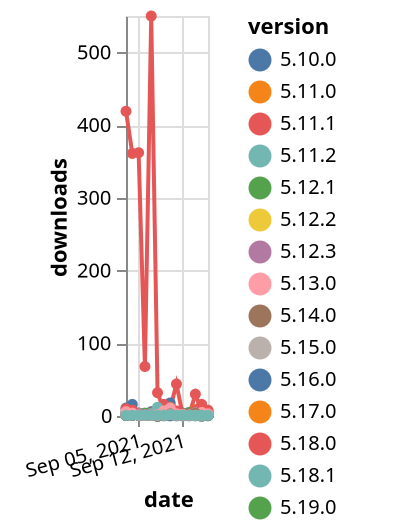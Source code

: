 {"$schema": "https://vega.github.io/schema/vega-lite/v5.json", "description": "A simple bar chart with embedded data.", "data": {"values": [{"date": "2021-09-03", "total": 3473, "delta": 1, "version": "5.26.1"}, {"date": "2021-09-04", "total": 3474, "delta": 1, "version": "5.26.1"}, {"date": "2021-09-05", "total": 3476, "delta": 2, "version": "5.26.1"}, {"date": "2021-09-06", "total": 3477, "delta": 1, "version": "5.26.1"}, {"date": "2021-09-07", "total": 3478, "delta": 1, "version": "5.26.1"}, {"date": "2021-09-08", "total": 3480, "delta": 2, "version": "5.26.1"}, {"date": "2021-09-09", "total": 3481, "delta": 1, "version": "5.26.1"}, {"date": "2021-09-10", "total": 3485, "delta": 4, "version": "5.26.1"}, {"date": "2021-09-11", "total": 3488, "delta": 3, "version": "5.26.1"}, {"date": "2021-09-12", "total": 3489, "delta": 1, "version": "5.26.1"}, {"date": "2021-09-13", "total": 3491, "delta": 2, "version": "5.26.1"}, {"date": "2021-09-14", "total": 3492, "delta": 1, "version": "5.26.1"}, {"date": "2021-09-15", "total": 3493, "delta": 1, "version": "5.26.1"}, {"date": "2021-09-16", "total": 3496, "delta": 3, "version": "5.26.1"}, {"date": "2021-09-03", "total": 1346, "delta": 4, "version": "5.25.0"}, {"date": "2021-09-04", "total": 1347, "delta": 1, "version": "5.25.0"}, {"date": "2021-09-05", "total": 1348, "delta": 1, "version": "5.25.0"}, {"date": "2021-09-06", "total": 1349, "delta": 1, "version": "5.25.0"}, {"date": "2021-09-07", "total": 1350, "delta": 1, "version": "5.25.0"}, {"date": "2021-09-08", "total": 1351, "delta": 1, "version": "5.25.0"}, {"date": "2021-09-09", "total": 1354, "delta": 3, "version": "5.25.0"}, {"date": "2021-09-10", "total": 1358, "delta": 4, "version": "5.25.0"}, {"date": "2021-09-11", "total": 1360, "delta": 2, "version": "5.25.0"}, {"date": "2021-09-12", "total": 1361, "delta": 1, "version": "5.25.0"}, {"date": "2021-09-13", "total": 1362, "delta": 1, "version": "5.25.0"}, {"date": "2021-09-14", "total": 1363, "delta": 1, "version": "5.25.0"}, {"date": "2021-09-15", "total": 1364, "delta": 1, "version": "5.25.0"}, {"date": "2021-09-16", "total": 1365, "delta": 1, "version": "5.25.0"}, {"date": "2021-09-03", "total": 394, "delta": 1, "version": "6.1.2"}, {"date": "2021-09-04", "total": 397, "delta": 3, "version": "6.1.2"}, {"date": "2021-09-05", "total": 398, "delta": 1, "version": "6.1.2"}, {"date": "2021-09-06", "total": 399, "delta": 1, "version": "6.1.2"}, {"date": "2021-09-07", "total": 402, "delta": 3, "version": "6.1.2"}, {"date": "2021-09-08", "total": 402, "delta": 0, "version": "6.1.2"}, {"date": "2021-09-09", "total": 404, "delta": 2, "version": "6.1.2"}, {"date": "2021-09-10", "total": 405, "delta": 1, "version": "6.1.2"}, {"date": "2021-09-11", "total": 406, "delta": 1, "version": "6.1.2"}, {"date": "2021-09-12", "total": 407, "delta": 1, "version": "6.1.2"}, {"date": "2021-09-13", "total": 408, "delta": 1, "version": "6.1.2"}, {"date": "2021-09-14", "total": 410, "delta": 2, "version": "6.1.2"}, {"date": "2021-09-15", "total": 410, "delta": 0, "version": "6.1.2"}, {"date": "2021-09-16", "total": 411, "delta": 1, "version": "6.1.2"}, {"date": "2021-09-03", "total": 462, "delta": 1, "version": "5.18.0"}, {"date": "2021-09-04", "total": 463, "delta": 1, "version": "5.18.0"}, {"date": "2021-09-05", "total": 464, "delta": 1, "version": "5.18.0"}, {"date": "2021-09-06", "total": 465, "delta": 1, "version": "5.18.0"}, {"date": "2021-09-07", "total": 467, "delta": 2, "version": "5.18.0"}, {"date": "2021-09-08", "total": 467, "delta": 0, "version": "5.18.0"}, {"date": "2021-09-09", "total": 468, "delta": 1, "version": "5.18.0"}, {"date": "2021-09-10", "total": 478, "delta": 10, "version": "5.18.0"}, {"date": "2021-09-11", "total": 522, "delta": 44, "version": "5.18.0"}, {"date": "2021-09-12", "total": 523, "delta": 1, "version": "5.18.0"}, {"date": "2021-09-13", "total": 524, "delta": 1, "version": "5.18.0"}, {"date": "2021-09-14", "total": 533, "delta": 9, "version": "5.18.0"}, {"date": "2021-09-15", "total": 533, "delta": 0, "version": "5.18.0"}, {"date": "2021-09-16", "total": 538, "delta": 5, "version": "5.18.0"}, {"date": "2021-09-03", "total": 768, "delta": 1, "version": "5.16.0"}, {"date": "2021-09-04", "total": 771, "delta": 3, "version": "5.16.0"}, {"date": "2021-09-05", "total": 772, "delta": 1, "version": "5.16.0"}, {"date": "2021-09-06", "total": 773, "delta": 1, "version": "5.16.0"}, {"date": "2021-09-07", "total": 774, "delta": 1, "version": "5.16.0"}, {"date": "2021-09-08", "total": 774, "delta": 0, "version": "5.16.0"}, {"date": "2021-09-09", "total": 775, "delta": 1, "version": "5.16.0"}, {"date": "2021-09-10", "total": 778, "delta": 3, "version": "5.16.0"}, {"date": "2021-09-11", "total": 779, "delta": 1, "version": "5.16.0"}, {"date": "2021-09-12", "total": 780, "delta": 1, "version": "5.16.0"}, {"date": "2021-09-13", "total": 781, "delta": 1, "version": "5.16.0"}, {"date": "2021-09-14", "total": 782, "delta": 1, "version": "5.16.0"}, {"date": "2021-09-15", "total": 782, "delta": 0, "version": "5.16.0"}, {"date": "2021-09-16", "total": 783, "delta": 1, "version": "5.16.0"}, {"date": "2021-09-03", "total": 813, "delta": 1, "version": "5.8.2"}, {"date": "2021-09-04", "total": 814, "delta": 1, "version": "5.8.2"}, {"date": "2021-09-05", "total": 815, "delta": 1, "version": "5.8.2"}, {"date": "2021-09-06", "total": 816, "delta": 1, "version": "5.8.2"}, {"date": "2021-09-07", "total": 817, "delta": 1, "version": "5.8.2"}, {"date": "2021-09-08", "total": 817, "delta": 0, "version": "5.8.2"}, {"date": "2021-09-09", "total": 818, "delta": 1, "version": "5.8.2"}, {"date": "2021-09-10", "total": 819, "delta": 1, "version": "5.8.2"}, {"date": "2021-09-11", "total": 820, "delta": 1, "version": "5.8.2"}, {"date": "2021-09-12", "total": 821, "delta": 1, "version": "5.8.2"}, {"date": "2021-09-13", "total": 822, "delta": 1, "version": "5.8.2"}, {"date": "2021-09-14", "total": 823, "delta": 1, "version": "5.8.2"}, {"date": "2021-09-15", "total": 823, "delta": 0, "version": "5.8.2"}, {"date": "2021-09-16", "total": 824, "delta": 1, "version": "5.8.2"}, {"date": "2021-09-03", "total": 1547, "delta": 3, "version": "6.2.1"}, {"date": "2021-09-04", "total": 1551, "delta": 4, "version": "6.2.1"}, {"date": "2021-09-05", "total": 1553, "delta": 2, "version": "6.2.1"}, {"date": "2021-09-06", "total": 1555, "delta": 2, "version": "6.2.1"}, {"date": "2021-09-07", "total": 1558, "delta": 3, "version": "6.2.1"}, {"date": "2021-09-08", "total": 1567, "delta": 9, "version": "6.2.1"}, {"date": "2021-09-09", "total": 1577, "delta": 10, "version": "6.2.1"}, {"date": "2021-09-10", "total": 1582, "delta": 5, "version": "6.2.1"}, {"date": "2021-09-11", "total": 1584, "delta": 2, "version": "6.2.1"}, {"date": "2021-09-12", "total": 1586, "delta": 2, "version": "6.2.1"}, {"date": "2021-09-13", "total": 1588, "delta": 2, "version": "6.2.1"}, {"date": "2021-09-14", "total": 1596, "delta": 8, "version": "6.2.1"}, {"date": "2021-09-15", "total": 1597, "delta": 1, "version": "6.2.1"}, {"date": "2021-09-16", "total": 1599, "delta": 2, "version": "6.2.1"}, {"date": "2021-09-03", "total": 239, "delta": 2, "version": "5.19.1"}, {"date": "2021-09-04", "total": 241, "delta": 2, "version": "5.19.1"}, {"date": "2021-09-05", "total": 242, "delta": 1, "version": "5.19.1"}, {"date": "2021-09-06", "total": 243, "delta": 1, "version": "5.19.1"}, {"date": "2021-09-07", "total": 244, "delta": 1, "version": "5.19.1"}, {"date": "2021-09-08", "total": 244, "delta": 0, "version": "5.19.1"}, {"date": "2021-09-09", "total": 245, "delta": 1, "version": "5.19.1"}, {"date": "2021-09-10", "total": 247, "delta": 2, "version": "5.19.1"}, {"date": "2021-09-11", "total": 248, "delta": 1, "version": "5.19.1"}, {"date": "2021-09-12", "total": 249, "delta": 1, "version": "5.19.1"}, {"date": "2021-09-13", "total": 250, "delta": 1, "version": "5.19.1"}, {"date": "2021-09-14", "total": 251, "delta": 1, "version": "5.19.1"}, {"date": "2021-09-15", "total": 251, "delta": 0, "version": "5.19.1"}, {"date": "2021-09-16", "total": 252, "delta": 1, "version": "5.19.1"}, {"date": "2021-09-03", "total": 213, "delta": 1, "version": "5.24.1"}, {"date": "2021-09-04", "total": 214, "delta": 1, "version": "5.24.1"}, {"date": "2021-09-05", "total": 215, "delta": 1, "version": "5.24.1"}, {"date": "2021-09-06", "total": 216, "delta": 1, "version": "5.24.1"}, {"date": "2021-09-07", "total": 217, "delta": 1, "version": "5.24.1"}, {"date": "2021-09-08", "total": 218, "delta": 1, "version": "5.24.1"}, {"date": "2021-09-09", "total": 219, "delta": 1, "version": "5.24.1"}, {"date": "2021-09-10", "total": 221, "delta": 2, "version": "5.24.1"}, {"date": "2021-09-11", "total": 222, "delta": 1, "version": "5.24.1"}, {"date": "2021-09-12", "total": 223, "delta": 1, "version": "5.24.1"}, {"date": "2021-09-13", "total": 224, "delta": 1, "version": "5.24.1"}, {"date": "2021-09-14", "total": 225, "delta": 1, "version": "5.24.1"}, {"date": "2021-09-15", "total": 226, "delta": 1, "version": "5.24.1"}, {"date": "2021-09-16", "total": 227, "delta": 1, "version": "5.24.1"}, {"date": "2021-09-03", "total": 1512, "delta": 2, "version": "6.1.1"}, {"date": "2021-09-04", "total": 1513, "delta": 1, "version": "6.1.1"}, {"date": "2021-09-05", "total": 1514, "delta": 1, "version": "6.1.1"}, {"date": "2021-09-06", "total": 1515, "delta": 1, "version": "6.1.1"}, {"date": "2021-09-07", "total": 1519, "delta": 4, "version": "6.1.1"}, {"date": "2021-09-08", "total": 1519, "delta": 0, "version": "6.1.1"}, {"date": "2021-09-09", "total": 1520, "delta": 1, "version": "6.1.1"}, {"date": "2021-09-10", "total": 1522, "delta": 2, "version": "6.1.1"}, {"date": "2021-09-11", "total": 1524, "delta": 2, "version": "6.1.1"}, {"date": "2021-09-12", "total": 1525, "delta": 1, "version": "6.1.1"}, {"date": "2021-09-13", "total": 1526, "delta": 1, "version": "6.1.1"}, {"date": "2021-09-14", "total": 1527, "delta": 1, "version": "6.1.1"}, {"date": "2021-09-15", "total": 1528, "delta": 1, "version": "6.1.1"}, {"date": "2021-09-16", "total": 1530, "delta": 2, "version": "6.1.1"}, {"date": "2021-09-03", "total": 5030, "delta": 2, "version": "5.2.2"}, {"date": "2021-09-04", "total": 5032, "delta": 2, "version": "5.2.2"}, {"date": "2021-09-05", "total": 5034, "delta": 2, "version": "5.2.2"}, {"date": "2021-09-06", "total": 5036, "delta": 2, "version": "5.2.2"}, {"date": "2021-09-07", "total": 5039, "delta": 3, "version": "5.2.2"}, {"date": "2021-09-08", "total": 5044, "delta": 5, "version": "5.2.2"}, {"date": "2021-09-09", "total": 5050, "delta": 6, "version": "5.2.2"}, {"date": "2021-09-10", "total": 5052, "delta": 2, "version": "5.2.2"}, {"date": "2021-09-11", "total": 5054, "delta": 2, "version": "5.2.2"}, {"date": "2021-09-12", "total": 5056, "delta": 2, "version": "5.2.2"}, {"date": "2021-09-13", "total": 5058, "delta": 2, "version": "5.2.2"}, {"date": "2021-09-14", "total": 5060, "delta": 2, "version": "5.2.2"}, {"date": "2021-09-15", "total": 5061, "delta": 1, "version": "5.2.2"}, {"date": "2021-09-16", "total": 5062, "delta": 1, "version": "5.2.2"}, {"date": "2021-09-03", "total": 1001, "delta": 1, "version": "5.17.0"}, {"date": "2021-09-04", "total": 1002, "delta": 1, "version": "5.17.0"}, {"date": "2021-09-05", "total": 1003, "delta": 1, "version": "5.17.0"}, {"date": "2021-09-06", "total": 1004, "delta": 1, "version": "5.17.0"}, {"date": "2021-09-07", "total": 1005, "delta": 1, "version": "5.17.0"}, {"date": "2021-09-08", "total": 1005, "delta": 0, "version": "5.17.0"}, {"date": "2021-09-09", "total": 1006, "delta": 1, "version": "5.17.0"}, {"date": "2021-09-10", "total": 1008, "delta": 2, "version": "5.17.0"}, {"date": "2021-09-11", "total": 1009, "delta": 1, "version": "5.17.0"}, {"date": "2021-09-12", "total": 1010, "delta": 1, "version": "5.17.0"}, {"date": "2021-09-13", "total": 1011, "delta": 1, "version": "5.17.0"}, {"date": "2021-09-14", "total": 1012, "delta": 1, "version": "5.17.0"}, {"date": "2021-09-15", "total": 1012, "delta": 0, "version": "5.17.0"}, {"date": "2021-09-16", "total": 1013, "delta": 1, "version": "5.17.0"}, {"date": "2021-09-03", "total": 164, "delta": 1, "version": "5.11.0"}, {"date": "2021-09-04", "total": 165, "delta": 1, "version": "5.11.0"}, {"date": "2021-09-05", "total": 166, "delta": 1, "version": "5.11.0"}, {"date": "2021-09-06", "total": 167, "delta": 1, "version": "5.11.0"}, {"date": "2021-09-07", "total": 168, "delta": 1, "version": "5.11.0"}, {"date": "2021-09-08", "total": 169, "delta": 1, "version": "5.11.0"}, {"date": "2021-09-09", "total": 170, "delta": 1, "version": "5.11.0"}, {"date": "2021-09-10", "total": 172, "delta": 2, "version": "5.11.0"}, {"date": "2021-09-11", "total": 173, "delta": 1, "version": "5.11.0"}, {"date": "2021-09-12", "total": 174, "delta": 1, "version": "5.11.0"}, {"date": "2021-09-13", "total": 175, "delta": 1, "version": "5.11.0"}, {"date": "2021-09-14", "total": 176, "delta": 1, "version": "5.11.0"}, {"date": "2021-09-15", "total": 177, "delta": 1, "version": "5.11.0"}, {"date": "2021-09-16", "total": 178, "delta": 1, "version": "5.11.0"}, {"date": "2021-09-03", "total": 5139, "delta": 2, "version": "5.20.1"}, {"date": "2021-09-04", "total": 5140, "delta": 1, "version": "5.20.1"}, {"date": "2021-09-05", "total": 5141, "delta": 1, "version": "5.20.1"}, {"date": "2021-09-06", "total": 5144, "delta": 3, "version": "5.20.1"}, {"date": "2021-09-07", "total": 5145, "delta": 1, "version": "5.20.1"}, {"date": "2021-09-08", "total": 5147, "delta": 2, "version": "5.20.1"}, {"date": "2021-09-09", "total": 5148, "delta": 1, "version": "5.20.1"}, {"date": "2021-09-10", "total": 5154, "delta": 6, "version": "5.20.1"}, {"date": "2021-09-11", "total": 5155, "delta": 1, "version": "5.20.1"}, {"date": "2021-09-12", "total": 5158, "delta": 3, "version": "5.20.1"}, {"date": "2021-09-13", "total": 5160, "delta": 2, "version": "5.20.1"}, {"date": "2021-09-14", "total": 5164, "delta": 4, "version": "5.20.1"}, {"date": "2021-09-15", "total": 5165, "delta": 1, "version": "5.20.1"}, {"date": "2021-09-16", "total": 5169, "delta": 4, "version": "5.20.1"}, {"date": "2021-09-03", "total": 2973, "delta": 4, "version": "6.4.1"}, {"date": "2021-09-04", "total": 2979, "delta": 6, "version": "6.4.1"}, {"date": "2021-09-05", "total": 2980, "delta": 1, "version": "6.4.1"}, {"date": "2021-09-06", "total": 2981, "delta": 1, "version": "6.4.1"}, {"date": "2021-09-07", "total": 2983, "delta": 2, "version": "6.4.1"}, {"date": "2021-09-08", "total": 2989, "delta": 6, "version": "6.4.1"}, {"date": "2021-09-09", "total": 2991, "delta": 2, "version": "6.4.1"}, {"date": "2021-09-10", "total": 2995, "delta": 4, "version": "6.4.1"}, {"date": "2021-09-11", "total": 2999, "delta": 4, "version": "6.4.1"}, {"date": "2021-09-12", "total": 3001, "delta": 2, "version": "6.4.1"}, {"date": "2021-09-13", "total": 3002, "delta": 1, "version": "6.4.1"}, {"date": "2021-09-14", "total": 3008, "delta": 6, "version": "6.4.1"}, {"date": "2021-09-15", "total": 3012, "delta": 4, "version": "6.4.1"}, {"date": "2021-09-16", "total": 3015, "delta": 3, "version": "6.4.1"}, {"date": "2021-09-03", "total": 1074, "delta": 1, "version": "5.32.1"}, {"date": "2021-09-04", "total": 1075, "delta": 1, "version": "5.32.1"}, {"date": "2021-09-05", "total": 1076, "delta": 1, "version": "5.32.1"}, {"date": "2021-09-06", "total": 1077, "delta": 1, "version": "5.32.1"}, {"date": "2021-09-07", "total": 1078, "delta": 1, "version": "5.32.1"}, {"date": "2021-09-08", "total": 1079, "delta": 1, "version": "5.32.1"}, {"date": "2021-09-09", "total": 1080, "delta": 1, "version": "5.32.1"}, {"date": "2021-09-10", "total": 1081, "delta": 1, "version": "5.32.1"}, {"date": "2021-09-11", "total": 1082, "delta": 1, "version": "5.32.1"}, {"date": "2021-09-12", "total": 1083, "delta": 1, "version": "5.32.1"}, {"date": "2021-09-13", "total": 1084, "delta": 1, "version": "5.32.1"}, {"date": "2021-09-14", "total": 1085, "delta": 1, "version": "5.32.1"}, {"date": "2021-09-15", "total": 1086, "delta": 1, "version": "5.32.1"}, {"date": "2021-09-16", "total": 1087, "delta": 1, "version": "5.32.1"}, {"date": "2021-09-03", "total": 575, "delta": 1, "version": "5.12.3"}, {"date": "2021-09-04", "total": 576, "delta": 1, "version": "5.12.3"}, {"date": "2021-09-05", "total": 577, "delta": 1, "version": "5.12.3"}, {"date": "2021-09-06", "total": 578, "delta": 1, "version": "5.12.3"}, {"date": "2021-09-07", "total": 579, "delta": 1, "version": "5.12.3"}, {"date": "2021-09-08", "total": 580, "delta": 1, "version": "5.12.3"}, {"date": "2021-09-09", "total": 581, "delta": 1, "version": "5.12.3"}, {"date": "2021-09-10", "total": 582, "delta": 1, "version": "5.12.3"}, {"date": "2021-09-11", "total": 583, "delta": 1, "version": "5.12.3"}, {"date": "2021-09-12", "total": 584, "delta": 1, "version": "5.12.3"}, {"date": "2021-09-13", "total": 585, "delta": 1, "version": "5.12.3"}, {"date": "2021-09-14", "total": 586, "delta": 1, "version": "5.12.3"}, {"date": "2021-09-15", "total": 587, "delta": 1, "version": "5.12.3"}, {"date": "2021-09-16", "total": 588, "delta": 1, "version": "5.12.3"}, {"date": "2021-09-03", "total": 2629, "delta": 2, "version": "5.6.0"}, {"date": "2021-09-04", "total": 2631, "delta": 2, "version": "5.6.0"}, {"date": "2021-09-05", "total": 2632, "delta": 1, "version": "5.6.0"}, {"date": "2021-09-06", "total": 2633, "delta": 1, "version": "5.6.0"}, {"date": "2021-09-07", "total": 2634, "delta": 1, "version": "5.6.0"}, {"date": "2021-09-08", "total": 2634, "delta": 0, "version": "5.6.0"}, {"date": "2021-09-09", "total": 2635, "delta": 1, "version": "5.6.0"}, {"date": "2021-09-10", "total": 2637, "delta": 2, "version": "5.6.0"}, {"date": "2021-09-11", "total": 2638, "delta": 1, "version": "5.6.0"}, {"date": "2021-09-12", "total": 2639, "delta": 1, "version": "5.6.0"}, {"date": "2021-09-13", "total": 2640, "delta": 1, "version": "5.6.0"}, {"date": "2021-09-14", "total": 2641, "delta": 1, "version": "5.6.0"}, {"date": "2021-09-15", "total": 2642, "delta": 1, "version": "5.6.0"}, {"date": "2021-09-16", "total": 2643, "delta": 1, "version": "5.6.0"}, {"date": "2021-09-03", "total": 451, "delta": 1, "version": "5.20.0"}, {"date": "2021-09-04", "total": 452, "delta": 1, "version": "5.20.0"}, {"date": "2021-09-05", "total": 453, "delta": 1, "version": "5.20.0"}, {"date": "2021-09-06", "total": 454, "delta": 1, "version": "5.20.0"}, {"date": "2021-09-07", "total": 455, "delta": 1, "version": "5.20.0"}, {"date": "2021-09-08", "total": 456, "delta": 1, "version": "5.20.0"}, {"date": "2021-09-09", "total": 457, "delta": 1, "version": "5.20.0"}, {"date": "2021-09-10", "total": 459, "delta": 2, "version": "5.20.0"}, {"date": "2021-09-11", "total": 460, "delta": 1, "version": "5.20.0"}, {"date": "2021-09-12", "total": 462, "delta": 2, "version": "5.20.0"}, {"date": "2021-09-13", "total": 463, "delta": 1, "version": "5.20.0"}, {"date": "2021-09-14", "total": 465, "delta": 2, "version": "5.20.0"}, {"date": "2021-09-15", "total": 466, "delta": 1, "version": "5.20.0"}, {"date": "2021-09-16", "total": 467, "delta": 1, "version": "5.20.0"}, {"date": "2021-09-03", "total": 2814, "delta": 3, "version": "6.5.3"}, {"date": "2021-09-04", "total": 2815, "delta": 1, "version": "6.5.3"}, {"date": "2021-09-05", "total": 2816, "delta": 1, "version": "6.5.3"}, {"date": "2021-09-06", "total": 2817, "delta": 1, "version": "6.5.3"}, {"date": "2021-09-07", "total": 2820, "delta": 3, "version": "6.5.3"}, {"date": "2021-09-08", "total": 2821, "delta": 1, "version": "6.5.3"}, {"date": "2021-09-09", "total": 2822, "delta": 1, "version": "6.5.3"}, {"date": "2021-09-10", "total": 2823, "delta": 1, "version": "6.5.3"}, {"date": "2021-09-11", "total": 2824, "delta": 1, "version": "6.5.3"}, {"date": "2021-09-12", "total": 2825, "delta": 1, "version": "6.5.3"}, {"date": "2021-09-13", "total": 2826, "delta": 1, "version": "6.5.3"}, {"date": "2021-09-14", "total": 2828, "delta": 2, "version": "6.5.3"}, {"date": "2021-09-15", "total": 2829, "delta": 1, "version": "6.5.3"}, {"date": "2021-09-16", "total": 2830, "delta": 1, "version": "6.5.3"}, {"date": "2021-09-03", "total": 725, "delta": 2, "version": "5.26.0"}, {"date": "2021-09-04", "total": 728, "delta": 3, "version": "5.26.0"}, {"date": "2021-09-05", "total": 731, "delta": 3, "version": "5.26.0"}, {"date": "2021-09-06", "total": 732, "delta": 1, "version": "5.26.0"}, {"date": "2021-09-07", "total": 734, "delta": 2, "version": "5.26.0"}, {"date": "2021-09-08", "total": 737, "delta": 3, "version": "5.26.0"}, {"date": "2021-09-09", "total": 740, "delta": 3, "version": "5.26.0"}, {"date": "2021-09-10", "total": 754, "delta": 14, "version": "5.26.0"}, {"date": "2021-09-11", "total": 756, "delta": 2, "version": "5.26.0"}, {"date": "2021-09-12", "total": 757, "delta": 1, "version": "5.26.0"}, {"date": "2021-09-13", "total": 759, "delta": 2, "version": "5.26.0"}, {"date": "2021-09-14", "total": 763, "delta": 4, "version": "5.26.0"}, {"date": "2021-09-15", "total": 765, "delta": 2, "version": "5.26.0"}, {"date": "2021-09-16", "total": 768, "delta": 3, "version": "5.26.0"}, {"date": "2021-09-03", "total": 952, "delta": 2, "version": "6.6.0"}, {"date": "2021-09-04", "total": 953, "delta": 1, "version": "6.6.0"}, {"date": "2021-09-05", "total": 954, "delta": 1, "version": "6.6.0"}, {"date": "2021-09-06", "total": 955, "delta": 1, "version": "6.6.0"}, {"date": "2021-09-07", "total": 957, "delta": 2, "version": "6.6.0"}, {"date": "2021-09-08", "total": 959, "delta": 2, "version": "6.6.0"}, {"date": "2021-09-09", "total": 960, "delta": 1, "version": "6.6.0"}, {"date": "2021-09-10", "total": 961, "delta": 1, "version": "6.6.0"}, {"date": "2021-09-11", "total": 962, "delta": 1, "version": "6.6.0"}, {"date": "2021-09-12", "total": 963, "delta": 1, "version": "6.6.0"}, {"date": "2021-09-13", "total": 964, "delta": 1, "version": "6.6.0"}, {"date": "2021-09-14", "total": 965, "delta": 1, "version": "6.6.0"}, {"date": "2021-09-15", "total": 967, "delta": 2, "version": "6.6.0"}, {"date": "2021-09-16", "total": 968, "delta": 1, "version": "6.6.0"}, {"date": "2021-09-03", "total": 579, "delta": 1, "version": "5.15.0"}, {"date": "2021-09-04", "total": 580, "delta": 1, "version": "5.15.0"}, {"date": "2021-09-05", "total": 581, "delta": 1, "version": "5.15.0"}, {"date": "2021-09-06", "total": 582, "delta": 1, "version": "5.15.0"}, {"date": "2021-09-07", "total": 583, "delta": 1, "version": "5.15.0"}, {"date": "2021-09-08", "total": 583, "delta": 0, "version": "5.15.0"}, {"date": "2021-09-09", "total": 584, "delta": 1, "version": "5.15.0"}, {"date": "2021-09-10", "total": 585, "delta": 1, "version": "5.15.0"}, {"date": "2021-09-11", "total": 587, "delta": 2, "version": "5.15.0"}, {"date": "2021-09-12", "total": 588, "delta": 1, "version": "5.15.0"}, {"date": "2021-09-13", "total": 589, "delta": 1, "version": "5.15.0"}, {"date": "2021-09-14", "total": 590, "delta": 1, "version": "5.15.0"}, {"date": "2021-09-15", "total": 590, "delta": 0, "version": "5.15.0"}, {"date": "2021-09-16", "total": 591, "delta": 1, "version": "5.15.0"}, {"date": "2021-09-03", "total": 1582, "delta": 4, "version": "6.3.0"}, {"date": "2021-09-04", "total": 1584, "delta": 2, "version": "6.3.0"}, {"date": "2021-09-05", "total": 1586, "delta": 2, "version": "6.3.0"}, {"date": "2021-09-06", "total": 1588, "delta": 2, "version": "6.3.0"}, {"date": "2021-09-07", "total": 1590, "delta": 2, "version": "6.3.0"}, {"date": "2021-09-08", "total": 1596, "delta": 6, "version": "6.3.0"}, {"date": "2021-09-09", "total": 1609, "delta": 13, "version": "6.3.0"}, {"date": "2021-09-10", "total": 1612, "delta": 3, "version": "6.3.0"}, {"date": "2021-09-11", "total": 1614, "delta": 2, "version": "6.3.0"}, {"date": "2021-09-12", "total": 1616, "delta": 2, "version": "6.3.0"}, {"date": "2021-09-13", "total": 1617, "delta": 1, "version": "6.3.0"}, {"date": "2021-09-14", "total": 1619, "delta": 2, "version": "6.3.0"}, {"date": "2021-09-15", "total": 1621, "delta": 2, "version": "6.3.0"}, {"date": "2021-09-16", "total": 1624, "delta": 3, "version": "6.3.0"}, {"date": "2021-09-03", "total": 878, "delta": 4, "version": "6.5.2"}, {"date": "2021-09-04", "total": 882, "delta": 4, "version": "6.5.2"}, {"date": "2021-09-05", "total": 883, "delta": 1, "version": "6.5.2"}, {"date": "2021-09-06", "total": 884, "delta": 1, "version": "6.5.2"}, {"date": "2021-09-07", "total": 886, "delta": 2, "version": "6.5.2"}, {"date": "2021-09-08", "total": 888, "delta": 2, "version": "6.5.2"}, {"date": "2021-09-09", "total": 889, "delta": 1, "version": "6.5.2"}, {"date": "2021-09-10", "total": 893, "delta": 4, "version": "6.5.2"}, {"date": "2021-09-11", "total": 894, "delta": 1, "version": "6.5.2"}, {"date": "2021-09-12", "total": 896, "delta": 2, "version": "6.5.2"}, {"date": "2021-09-13", "total": 898, "delta": 2, "version": "6.5.2"}, {"date": "2021-09-14", "total": 902, "delta": 4, "version": "6.5.2"}, {"date": "2021-09-15", "total": 905, "delta": 3, "version": "6.5.2"}, {"date": "2021-09-16", "total": 907, "delta": 2, "version": "6.5.2"}, {"date": "2021-09-03", "total": 2821, "delta": 1, "version": "5.32.0"}, {"date": "2021-09-04", "total": 2823, "delta": 2, "version": "5.32.0"}, {"date": "2021-09-05", "total": 2824, "delta": 1, "version": "5.32.0"}, {"date": "2021-09-06", "total": 2825, "delta": 1, "version": "5.32.0"}, {"date": "2021-09-07", "total": 2826, "delta": 1, "version": "5.32.0"}, {"date": "2021-09-08", "total": 2828, "delta": 2, "version": "5.32.0"}, {"date": "2021-09-09", "total": 2829, "delta": 1, "version": "5.32.0"}, {"date": "2021-09-10", "total": 2830, "delta": 1, "version": "5.32.0"}, {"date": "2021-09-11", "total": 2832, "delta": 2, "version": "5.32.0"}, {"date": "2021-09-12", "total": 2833, "delta": 1, "version": "5.32.0"}, {"date": "2021-09-13", "total": 2834, "delta": 1, "version": "5.32.0"}, {"date": "2021-09-14", "total": 2835, "delta": 1, "version": "5.32.0"}, {"date": "2021-09-15", "total": 2836, "delta": 1, "version": "5.32.0"}, {"date": "2021-09-16", "total": 2837, "delta": 1, "version": "5.32.0"}, {"date": "2021-09-03", "total": 680, "delta": 1, "version": "6.1.0"}, {"date": "2021-09-04", "total": 682, "delta": 2, "version": "6.1.0"}, {"date": "2021-09-05", "total": 683, "delta": 1, "version": "6.1.0"}, {"date": "2021-09-06", "total": 684, "delta": 1, "version": "6.1.0"}, {"date": "2021-09-07", "total": 685, "delta": 1, "version": "6.1.0"}, {"date": "2021-09-08", "total": 685, "delta": 0, "version": "6.1.0"}, {"date": "2021-09-09", "total": 686, "delta": 1, "version": "6.1.0"}, {"date": "2021-09-10", "total": 687, "delta": 1, "version": "6.1.0"}, {"date": "2021-09-11", "total": 688, "delta": 1, "version": "6.1.0"}, {"date": "2021-09-12", "total": 689, "delta": 1, "version": "6.1.0"}, {"date": "2021-09-13", "total": 690, "delta": 1, "version": "6.1.0"}, {"date": "2021-09-14", "total": 691, "delta": 1, "version": "6.1.0"}, {"date": "2021-09-15", "total": 692, "delta": 1, "version": "6.1.0"}, {"date": "2021-09-16", "total": 693, "delta": 1, "version": "6.1.0"}, {"date": "2021-09-03", "total": 9132, "delta": 11, "version": "5.10.0"}, {"date": "2021-09-04", "total": 9148, "delta": 16, "version": "5.10.0"}, {"date": "2021-09-05", "total": 9152, "delta": 4, "version": "5.10.0"}, {"date": "2021-09-06", "total": 9153, "delta": 1, "version": "5.10.0"}, {"date": "2021-09-07", "total": 9159, "delta": 6, "version": "5.10.0"}, {"date": "2021-09-08", "total": 9164, "delta": 5, "version": "5.10.0"}, {"date": "2021-09-09", "total": 9175, "delta": 11, "version": "5.10.0"}, {"date": "2021-09-10", "total": 9193, "delta": 18, "version": "5.10.0"}, {"date": "2021-09-11", "total": 9197, "delta": 4, "version": "5.10.0"}, {"date": "2021-09-12", "total": 9201, "delta": 4, "version": "5.10.0"}, {"date": "2021-09-13", "total": 9203, "delta": 2, "version": "5.10.0"}, {"date": "2021-09-14", "total": 9210, "delta": 7, "version": "5.10.0"}, {"date": "2021-09-15", "total": 9211, "delta": 1, "version": "5.10.0"}, {"date": "2021-09-16", "total": 9214, "delta": 3, "version": "5.10.0"}, {"date": "2021-09-03", "total": 804, "delta": 1, "version": "5.22.1"}, {"date": "2021-09-04", "total": 805, "delta": 1, "version": "5.22.1"}, {"date": "2021-09-05", "total": 806, "delta": 1, "version": "5.22.1"}, {"date": "2021-09-06", "total": 807, "delta": 1, "version": "5.22.1"}, {"date": "2021-09-07", "total": 808, "delta": 1, "version": "5.22.1"}, {"date": "2021-09-08", "total": 809, "delta": 1, "version": "5.22.1"}, {"date": "2021-09-09", "total": 810, "delta": 1, "version": "5.22.1"}, {"date": "2021-09-10", "total": 811, "delta": 1, "version": "5.22.1"}, {"date": "2021-09-11", "total": 812, "delta": 1, "version": "5.22.1"}, {"date": "2021-09-12", "total": 813, "delta": 1, "version": "5.22.1"}, {"date": "2021-09-13", "total": 815, "delta": 2, "version": "5.22.1"}, {"date": "2021-09-14", "total": 816, "delta": 1, "version": "5.22.1"}, {"date": "2021-09-15", "total": 817, "delta": 1, "version": "5.22.1"}, {"date": "2021-09-16", "total": 818, "delta": 1, "version": "5.22.1"}, {"date": "2021-09-03", "total": 174, "delta": 1, "version": "5.12.1"}, {"date": "2021-09-04", "total": 175, "delta": 1, "version": "5.12.1"}, {"date": "2021-09-05", "total": 176, "delta": 1, "version": "5.12.1"}, {"date": "2021-09-06", "total": 177, "delta": 1, "version": "5.12.1"}, {"date": "2021-09-07", "total": 178, "delta": 1, "version": "5.12.1"}, {"date": "2021-09-08", "total": 179, "delta": 1, "version": "5.12.1"}, {"date": "2021-09-09", "total": 180, "delta": 1, "version": "5.12.1"}, {"date": "2021-09-10", "total": 182, "delta": 2, "version": "5.12.1"}, {"date": "2021-09-11", "total": 183, "delta": 1, "version": "5.12.1"}, {"date": "2021-09-12", "total": 184, "delta": 1, "version": "5.12.1"}, {"date": "2021-09-13", "total": 185, "delta": 1, "version": "5.12.1"}, {"date": "2021-09-14", "total": 186, "delta": 1, "version": "5.12.1"}, {"date": "2021-09-15", "total": 187, "delta": 1, "version": "5.12.1"}, {"date": "2021-09-16", "total": 188, "delta": 1, "version": "5.12.1"}, {"date": "2021-09-03", "total": 6222, "delta": 1, "version": "5.4.4"}, {"date": "2021-09-04", "total": 6224, "delta": 2, "version": "5.4.4"}, {"date": "2021-09-05", "total": 6225, "delta": 1, "version": "5.4.4"}, {"date": "2021-09-06", "total": 6226, "delta": 1, "version": "5.4.4"}, {"date": "2021-09-07", "total": 6227, "delta": 1, "version": "5.4.4"}, {"date": "2021-09-08", "total": 6227, "delta": 0, "version": "5.4.4"}, {"date": "2021-09-09", "total": 6228, "delta": 1, "version": "5.4.4"}, {"date": "2021-09-10", "total": 6230, "delta": 2, "version": "5.4.4"}, {"date": "2021-09-11", "total": 6231, "delta": 1, "version": "5.4.4"}, {"date": "2021-09-12", "total": 6232, "delta": 1, "version": "5.4.4"}, {"date": "2021-09-13", "total": 6233, "delta": 1, "version": "5.4.4"}, {"date": "2021-09-14", "total": 6234, "delta": 1, "version": "5.4.4"}, {"date": "2021-09-15", "total": 6234, "delta": 0, "version": "5.4.4"}, {"date": "2021-09-16", "total": 6235, "delta": 1, "version": "5.4.4"}, {"date": "2021-09-03", "total": 771, "delta": 1, "version": "5.19.2"}, {"date": "2021-09-04", "total": 773, "delta": 2, "version": "5.19.2"}, {"date": "2021-09-05", "total": 774, "delta": 1, "version": "5.19.2"}, {"date": "2021-09-06", "total": 775, "delta": 1, "version": "5.19.2"}, {"date": "2021-09-07", "total": 776, "delta": 1, "version": "5.19.2"}, {"date": "2021-09-08", "total": 776, "delta": 0, "version": "5.19.2"}, {"date": "2021-09-09", "total": 777, "delta": 1, "version": "5.19.2"}, {"date": "2021-09-10", "total": 779, "delta": 2, "version": "5.19.2"}, {"date": "2021-09-11", "total": 780, "delta": 1, "version": "5.19.2"}, {"date": "2021-09-12", "total": 781, "delta": 1, "version": "5.19.2"}, {"date": "2021-09-13", "total": 782, "delta": 1, "version": "5.19.2"}, {"date": "2021-09-14", "total": 783, "delta": 1, "version": "5.19.2"}, {"date": "2021-09-15", "total": 783, "delta": 0, "version": "5.19.2"}, {"date": "2021-09-16", "total": 784, "delta": 1, "version": "5.19.2"}, {"date": "2021-09-03", "total": 1423, "delta": 1, "version": "5.7.4"}, {"date": "2021-09-04", "total": 1425, "delta": 2, "version": "5.7.4"}, {"date": "2021-09-05", "total": 1426, "delta": 1, "version": "5.7.4"}, {"date": "2021-09-06", "total": 1427, "delta": 1, "version": "5.7.4"}, {"date": "2021-09-07", "total": 1428, "delta": 1, "version": "5.7.4"}, {"date": "2021-09-08", "total": 1428, "delta": 0, "version": "5.7.4"}, {"date": "2021-09-09", "total": 1429, "delta": 1, "version": "5.7.4"}, {"date": "2021-09-10", "total": 1431, "delta": 2, "version": "5.7.4"}, {"date": "2021-09-11", "total": 1432, "delta": 1, "version": "5.7.4"}, {"date": "2021-09-12", "total": 1433, "delta": 1, "version": "5.7.4"}, {"date": "2021-09-13", "total": 1434, "delta": 1, "version": "5.7.4"}, {"date": "2021-09-14", "total": 1435, "delta": 1, "version": "5.7.4"}, {"date": "2021-09-15", "total": 1435, "delta": 0, "version": "5.7.4"}, {"date": "2021-09-16", "total": 1436, "delta": 1, "version": "5.7.4"}, {"date": "2021-09-03", "total": 6210, "delta": 1, "version": "5.4.0"}, {"date": "2021-09-04", "total": 6212, "delta": 2, "version": "5.4.0"}, {"date": "2021-09-05", "total": 6213, "delta": 1, "version": "5.4.0"}, {"date": "2021-09-06", "total": 6214, "delta": 1, "version": "5.4.0"}, {"date": "2021-09-07", "total": 6217, "delta": 3, "version": "5.4.0"}, {"date": "2021-09-08", "total": 6217, "delta": 0, "version": "5.4.0"}, {"date": "2021-09-09", "total": 6218, "delta": 1, "version": "5.4.0"}, {"date": "2021-09-10", "total": 6220, "delta": 2, "version": "5.4.0"}, {"date": "2021-09-11", "total": 6221, "delta": 1, "version": "5.4.0"}, {"date": "2021-09-12", "total": 6222, "delta": 1, "version": "5.4.0"}, {"date": "2021-09-13", "total": 6223, "delta": 1, "version": "5.4.0"}, {"date": "2021-09-14", "total": 6227, "delta": 4, "version": "5.4.0"}, {"date": "2021-09-15", "total": 6227, "delta": 0, "version": "5.4.0"}, {"date": "2021-09-16", "total": 6228, "delta": 1, "version": "5.4.0"}, {"date": "2021-09-03", "total": 5501, "delta": 1, "version": "5.4.5"}, {"date": "2021-09-04", "total": 5502, "delta": 1, "version": "5.4.5"}, {"date": "2021-09-05", "total": 5503, "delta": 1, "version": "5.4.5"}, {"date": "2021-09-06", "total": 5504, "delta": 1, "version": "5.4.5"}, {"date": "2021-09-07", "total": 5505, "delta": 1, "version": "5.4.5"}, {"date": "2021-09-08", "total": 5506, "delta": 1, "version": "5.4.5"}, {"date": "2021-09-09", "total": 5508, "delta": 2, "version": "5.4.5"}, {"date": "2021-09-10", "total": 5510, "delta": 2, "version": "5.4.5"}, {"date": "2021-09-11", "total": 5511, "delta": 1, "version": "5.4.5"}, {"date": "2021-09-12", "total": 5512, "delta": 1, "version": "5.4.5"}, {"date": "2021-09-13", "total": 5513, "delta": 1, "version": "5.4.5"}, {"date": "2021-09-14", "total": 5514, "delta": 1, "version": "5.4.5"}, {"date": "2021-09-15", "total": 5515, "delta": 1, "version": "5.4.5"}, {"date": "2021-09-16", "total": 5516, "delta": 1, "version": "5.4.5"}, {"date": "2021-09-03", "total": 2638, "delta": 1, "version": "5.31.1"}, {"date": "2021-09-04", "total": 2639, "delta": 1, "version": "5.31.1"}, {"date": "2021-09-05", "total": 2640, "delta": 1, "version": "5.31.1"}, {"date": "2021-09-06", "total": 2641, "delta": 1, "version": "5.31.1"}, {"date": "2021-09-07", "total": 2642, "delta": 1, "version": "5.31.1"}, {"date": "2021-09-08", "total": 2643, "delta": 1, "version": "5.31.1"}, {"date": "2021-09-09", "total": 2645, "delta": 2, "version": "5.31.1"}, {"date": "2021-09-10", "total": 2647, "delta": 2, "version": "5.31.1"}, {"date": "2021-09-11", "total": 2648, "delta": 1, "version": "5.31.1"}, {"date": "2021-09-12", "total": 2649, "delta": 1, "version": "5.31.1"}, {"date": "2021-09-13", "total": 2650, "delta": 1, "version": "5.31.1"}, {"date": "2021-09-14", "total": 2652, "delta": 2, "version": "5.31.1"}, {"date": "2021-09-15", "total": 2653, "delta": 1, "version": "5.31.1"}, {"date": "2021-09-16", "total": 2654, "delta": 1, "version": "5.31.1"}, {"date": "2021-09-03", "total": 7085, "delta": 4, "version": "6.6.1"}, {"date": "2021-09-04", "total": 7087, "delta": 2, "version": "6.6.1"}, {"date": "2021-09-05", "total": 7088, "delta": 1, "version": "6.6.1"}, {"date": "2021-09-06", "total": 7089, "delta": 1, "version": "6.6.1"}, {"date": "2021-09-07", "total": 7092, "delta": 3, "version": "6.6.1"}, {"date": "2021-09-08", "total": 7095, "delta": 3, "version": "6.6.1"}, {"date": "2021-09-09", "total": 7097, "delta": 2, "version": "6.6.1"}, {"date": "2021-09-10", "total": 7101, "delta": 4, "version": "6.6.1"}, {"date": "2021-09-11", "total": 7104, "delta": 3, "version": "6.6.1"}, {"date": "2021-09-12", "total": 7105, "delta": 1, "version": "6.6.1"}, {"date": "2021-09-13", "total": 7106, "delta": 1, "version": "6.6.1"}, {"date": "2021-09-14", "total": 7115, "delta": 9, "version": "6.6.1"}, {"date": "2021-09-15", "total": 7117, "delta": 2, "version": "6.6.1"}, {"date": "2021-09-16", "total": 7121, "delta": 4, "version": "6.6.1"}, {"date": "2021-09-03", "total": 1816, "delta": 2, "version": "5.14.0"}, {"date": "2021-09-04", "total": 1818, "delta": 2, "version": "5.14.0"}, {"date": "2021-09-05", "total": 1819, "delta": 1, "version": "5.14.0"}, {"date": "2021-09-06", "total": 1820, "delta": 1, "version": "5.14.0"}, {"date": "2021-09-07", "total": 1821, "delta": 1, "version": "5.14.0"}, {"date": "2021-09-08", "total": 1822, "delta": 1, "version": "5.14.0"}, {"date": "2021-09-09", "total": 1823, "delta": 1, "version": "5.14.0"}, {"date": "2021-09-10", "total": 1825, "delta": 2, "version": "5.14.0"}, {"date": "2021-09-11", "total": 1828, "delta": 3, "version": "5.14.0"}, {"date": "2021-09-12", "total": 1829, "delta": 1, "version": "5.14.0"}, {"date": "2021-09-13", "total": 1830, "delta": 1, "version": "5.14.0"}, {"date": "2021-09-14", "total": 1831, "delta": 1, "version": "5.14.0"}, {"date": "2021-09-15", "total": 1836, "delta": 5, "version": "5.14.0"}, {"date": "2021-09-16", "total": 1837, "delta": 1, "version": "5.14.0"}, {"date": "2021-09-03", "total": 727, "delta": 1, "version": "6.0.2"}, {"date": "2021-09-04", "total": 728, "delta": 1, "version": "6.0.2"}, {"date": "2021-09-05", "total": 729, "delta": 1, "version": "6.0.2"}, {"date": "2021-09-06", "total": 730, "delta": 1, "version": "6.0.2"}, {"date": "2021-09-07", "total": 732, "delta": 2, "version": "6.0.2"}, {"date": "2021-09-08", "total": 733, "delta": 1, "version": "6.0.2"}, {"date": "2021-09-09", "total": 735, "delta": 2, "version": "6.0.2"}, {"date": "2021-09-10", "total": 737, "delta": 2, "version": "6.0.2"}, {"date": "2021-09-11", "total": 738, "delta": 1, "version": "6.0.2"}, {"date": "2021-09-12", "total": 739, "delta": 1, "version": "6.0.2"}, {"date": "2021-09-13", "total": 740, "delta": 1, "version": "6.0.2"}, {"date": "2021-09-14", "total": 742, "delta": 2, "version": "6.0.2"}, {"date": "2021-09-15", "total": 743, "delta": 1, "version": "6.0.2"}, {"date": "2021-09-16", "total": 745, "delta": 2, "version": "6.0.2"}, {"date": "2021-09-03", "total": 1228, "delta": 3, "version": "5.7.0"}, {"date": "2021-09-04", "total": 1229, "delta": 1, "version": "5.7.0"}, {"date": "2021-09-05", "total": 1230, "delta": 1, "version": "5.7.0"}, {"date": "2021-09-06", "total": 1231, "delta": 1, "version": "5.7.0"}, {"date": "2021-09-07", "total": 1232, "delta": 1, "version": "5.7.0"}, {"date": "2021-09-08", "total": 1233, "delta": 1, "version": "5.7.0"}, {"date": "2021-09-09", "total": 1234, "delta": 1, "version": "5.7.0"}, {"date": "2021-09-10", "total": 1237, "delta": 3, "version": "5.7.0"}, {"date": "2021-09-11", "total": 1238, "delta": 1, "version": "5.7.0"}, {"date": "2021-09-12", "total": 1239, "delta": 1, "version": "5.7.0"}, {"date": "2021-09-13", "total": 1240, "delta": 1, "version": "5.7.0"}, {"date": "2021-09-14", "total": 1241, "delta": 1, "version": "5.7.0"}, {"date": "2021-09-15", "total": 1241, "delta": 0, "version": "5.7.0"}, {"date": "2021-09-16", "total": 1242, "delta": 1, "version": "5.7.0"}, {"date": "2021-09-03", "total": 1563, "delta": 2, "version": "5.5.3"}, {"date": "2021-09-04", "total": 1564, "delta": 1, "version": "5.5.3"}, {"date": "2021-09-05", "total": 1565, "delta": 1, "version": "5.5.3"}, {"date": "2021-09-06", "total": 1566, "delta": 1, "version": "5.5.3"}, {"date": "2021-09-07", "total": 1567, "delta": 1, "version": "5.5.3"}, {"date": "2021-09-08", "total": 1567, "delta": 0, "version": "5.5.3"}, {"date": "2021-09-09", "total": 1568, "delta": 1, "version": "5.5.3"}, {"date": "2021-09-10", "total": 1570, "delta": 2, "version": "5.5.3"}, {"date": "2021-09-11", "total": 1571, "delta": 1, "version": "5.5.3"}, {"date": "2021-09-12", "total": 1572, "delta": 1, "version": "5.5.3"}, {"date": "2021-09-13", "total": 1573, "delta": 1, "version": "5.5.3"}, {"date": "2021-09-14", "total": 1574, "delta": 1, "version": "5.5.3"}, {"date": "2021-09-15", "total": 1574, "delta": 0, "version": "5.5.3"}, {"date": "2021-09-16", "total": 1575, "delta": 1, "version": "5.5.3"}, {"date": "2021-09-03", "total": 373, "delta": 1, "version": "5.4.1"}, {"date": "2021-09-04", "total": 374, "delta": 1, "version": "5.4.1"}, {"date": "2021-09-05", "total": 375, "delta": 1, "version": "5.4.1"}, {"date": "2021-09-06", "total": 376, "delta": 1, "version": "5.4.1"}, {"date": "2021-09-07", "total": 377, "delta": 1, "version": "5.4.1"}, {"date": "2021-09-08", "total": 377, "delta": 0, "version": "5.4.1"}, {"date": "2021-09-09", "total": 378, "delta": 1, "version": "5.4.1"}, {"date": "2021-09-10", "total": 379, "delta": 1, "version": "5.4.1"}, {"date": "2021-09-11", "total": 380, "delta": 1, "version": "5.4.1"}, {"date": "2021-09-12", "total": 381, "delta": 1, "version": "5.4.1"}, {"date": "2021-09-13", "total": 382, "delta": 1, "version": "5.4.1"}, {"date": "2021-09-14", "total": 383, "delta": 1, "version": "5.4.1"}, {"date": "2021-09-15", "total": 383, "delta": 0, "version": "5.4.1"}, {"date": "2021-09-16", "total": 384, "delta": 1, "version": "5.4.1"}, {"date": "2021-09-03", "total": 9865, "delta": 5, "version": "5.2.4"}, {"date": "2021-09-04", "total": 9867, "delta": 2, "version": "5.2.4"}, {"date": "2021-09-05", "total": 9869, "delta": 2, "version": "5.2.4"}, {"date": "2021-09-06", "total": 9871, "delta": 2, "version": "5.2.4"}, {"date": "2021-09-07", "total": 9874, "delta": 3, "version": "5.2.4"}, {"date": "2021-09-08", "total": 9877, "delta": 3, "version": "5.2.4"}, {"date": "2021-09-09", "total": 9881, "delta": 4, "version": "5.2.4"}, {"date": "2021-09-10", "total": 9885, "delta": 4, "version": "5.2.4"}, {"date": "2021-09-11", "total": 9888, "delta": 3, "version": "5.2.4"}, {"date": "2021-09-12", "total": 9890, "delta": 2, "version": "5.2.4"}, {"date": "2021-09-13", "total": 9892, "delta": 2, "version": "5.2.4"}, {"date": "2021-09-14", "total": 9895, "delta": 3, "version": "5.2.4"}, {"date": "2021-09-15", "total": 9897, "delta": 2, "version": "5.2.4"}, {"date": "2021-09-16", "total": 9899, "delta": 2, "version": "5.2.4"}, {"date": "2021-09-03", "total": 149, "delta": 1, "version": "6.2.0"}, {"date": "2021-09-04", "total": 150, "delta": 1, "version": "6.2.0"}, {"date": "2021-09-05", "total": 151, "delta": 1, "version": "6.2.0"}, {"date": "2021-09-06", "total": 152, "delta": 1, "version": "6.2.0"}, {"date": "2021-09-07", "total": 153, "delta": 1, "version": "6.2.0"}, {"date": "2021-09-08", "total": 153, "delta": 0, "version": "6.2.0"}, {"date": "2021-09-09", "total": 154, "delta": 1, "version": "6.2.0"}, {"date": "2021-09-10", "total": 155, "delta": 1, "version": "6.2.0"}, {"date": "2021-09-11", "total": 156, "delta": 1, "version": "6.2.0"}, {"date": "2021-09-12", "total": 157, "delta": 1, "version": "6.2.0"}, {"date": "2021-09-13", "total": 158, "delta": 1, "version": "6.2.0"}, {"date": "2021-09-14", "total": 160, "delta": 2, "version": "6.2.0"}, {"date": "2021-09-15", "total": 160, "delta": 0, "version": "6.2.0"}, {"date": "2021-09-16", "total": 161, "delta": 1, "version": "6.2.0"}, {"date": "2021-09-03", "total": 3137, "delta": 1, "version": "5.4.2"}, {"date": "2021-09-04", "total": 3138, "delta": 1, "version": "5.4.2"}, {"date": "2021-09-05", "total": 3139, "delta": 1, "version": "5.4.2"}, {"date": "2021-09-06", "total": 3140, "delta": 1, "version": "5.4.2"}, {"date": "2021-09-07", "total": 3141, "delta": 1, "version": "5.4.2"}, {"date": "2021-09-08", "total": 3141, "delta": 0, "version": "5.4.2"}, {"date": "2021-09-09", "total": 3142, "delta": 1, "version": "5.4.2"}, {"date": "2021-09-10", "total": 3144, "delta": 2, "version": "5.4.2"}, {"date": "2021-09-11", "total": 3145, "delta": 1, "version": "5.4.2"}, {"date": "2021-09-12", "total": 3146, "delta": 1, "version": "5.4.2"}, {"date": "2021-09-13", "total": 3147, "delta": 1, "version": "5.4.2"}, {"date": "2021-09-14", "total": 3148, "delta": 1, "version": "5.4.2"}, {"date": "2021-09-15", "total": 3149, "delta": 1, "version": "5.4.2"}, {"date": "2021-09-16", "total": 3150, "delta": 1, "version": "5.4.2"}, {"date": "2021-09-03", "total": 3681, "delta": 1, "version": "5.13.0"}, {"date": "2021-09-04", "total": 3682, "delta": 1, "version": "5.13.0"}, {"date": "2021-09-05", "total": 3683, "delta": 1, "version": "5.13.0"}, {"date": "2021-09-06", "total": 3684, "delta": 1, "version": "5.13.0"}, {"date": "2021-09-07", "total": 3686, "delta": 2, "version": "5.13.0"}, {"date": "2021-09-08", "total": 3689, "delta": 3, "version": "5.13.0"}, {"date": "2021-09-09", "total": 3691, "delta": 2, "version": "5.13.0"}, {"date": "2021-09-10", "total": 3700, "delta": 9, "version": "5.13.0"}, {"date": "2021-09-11", "total": 3702, "delta": 2, "version": "5.13.0"}, {"date": "2021-09-12", "total": 3703, "delta": 1, "version": "5.13.0"}, {"date": "2021-09-13", "total": 3704, "delta": 1, "version": "5.13.0"}, {"date": "2021-09-14", "total": 3708, "delta": 4, "version": "5.13.0"}, {"date": "2021-09-15", "total": 3711, "delta": 3, "version": "5.13.0"}, {"date": "2021-09-16", "total": 3715, "delta": 4, "version": "5.13.0"}, {"date": "2021-09-03", "total": 3302, "delta": 3, "version": "5.5.0"}, {"date": "2021-09-04", "total": 3304, "delta": 2, "version": "5.5.0"}, {"date": "2021-09-05", "total": 3306, "delta": 2, "version": "5.5.0"}, {"date": "2021-09-06", "total": 3308, "delta": 2, "version": "5.5.0"}, {"date": "2021-09-07", "total": 3310, "delta": 2, "version": "5.5.0"}, {"date": "2021-09-08", "total": 3311, "delta": 1, "version": "5.5.0"}, {"date": "2021-09-09", "total": 3314, "delta": 3, "version": "5.5.0"}, {"date": "2021-09-10", "total": 3317, "delta": 3, "version": "5.5.0"}, {"date": "2021-09-11", "total": 3319, "delta": 2, "version": "5.5.0"}, {"date": "2021-09-12", "total": 3321, "delta": 2, "version": "5.5.0"}, {"date": "2021-09-13", "total": 3323, "delta": 2, "version": "5.5.0"}, {"date": "2021-09-14", "total": 3324, "delta": 1, "version": "5.5.0"}, {"date": "2021-09-15", "total": 3324, "delta": 0, "version": "5.5.0"}, {"date": "2021-09-16", "total": 3325, "delta": 1, "version": "5.5.0"}, {"date": "2021-09-03", "total": 10322, "delta": 4, "version": "5.5.4"}, {"date": "2021-09-04", "total": 10323, "delta": 1, "version": "5.5.4"}, {"date": "2021-09-05", "total": 10324, "delta": 1, "version": "5.5.4"}, {"date": "2021-09-06", "total": 10326, "delta": 2, "version": "5.5.4"}, {"date": "2021-09-07", "total": 10330, "delta": 4, "version": "5.5.4"}, {"date": "2021-09-08", "total": 10330, "delta": 0, "version": "5.5.4"}, {"date": "2021-09-09", "total": 10334, "delta": 4, "version": "5.5.4"}, {"date": "2021-09-10", "total": 10340, "delta": 6, "version": "5.5.4"}, {"date": "2021-09-11", "total": 10342, "delta": 2, "version": "5.5.4"}, {"date": "2021-09-12", "total": 10344, "delta": 2, "version": "5.5.4"}, {"date": "2021-09-13", "total": 10345, "delta": 1, "version": "5.5.4"}, {"date": "2021-09-14", "total": 10348, "delta": 3, "version": "5.5.4"}, {"date": "2021-09-15", "total": 10349, "delta": 1, "version": "5.5.4"}, {"date": "2021-09-16", "total": 10351, "delta": 2, "version": "5.5.4"}, {"date": "2021-09-03", "total": 12568, "delta": 3, "version": "5.3.0"}, {"date": "2021-09-04", "total": 12572, "delta": 4, "version": "5.3.0"}, {"date": "2021-09-05", "total": 12576, "delta": 4, "version": "5.3.0"}, {"date": "2021-09-06", "total": 12579, "delta": 3, "version": "5.3.0"}, {"date": "2021-09-07", "total": 12583, "delta": 4, "version": "5.3.0"}, {"date": "2021-09-08", "total": 12588, "delta": 5, "version": "5.3.0"}, {"date": "2021-09-09", "total": 12598, "delta": 10, "version": "5.3.0"}, {"date": "2021-09-10", "total": 12604, "delta": 6, "version": "5.3.0"}, {"date": "2021-09-11", "total": 12608, "delta": 4, "version": "5.3.0"}, {"date": "2021-09-12", "total": 12611, "delta": 3, "version": "5.3.0"}, {"date": "2021-09-13", "total": 12614, "delta": 3, "version": "5.3.0"}, {"date": "2021-09-14", "total": 12621, "delta": 7, "version": "5.3.0"}, {"date": "2021-09-15", "total": 12626, "delta": 5, "version": "5.3.0"}, {"date": "2021-09-16", "total": 12629, "delta": 3, "version": "5.3.0"}, {"date": "2021-09-03", "total": 537, "delta": 2, "version": "5.11.2"}, {"date": "2021-09-04", "total": 538, "delta": 1, "version": "5.11.2"}, {"date": "2021-09-05", "total": 539, "delta": 1, "version": "5.11.2"}, {"date": "2021-09-06", "total": 540, "delta": 1, "version": "5.11.2"}, {"date": "2021-09-07", "total": 541, "delta": 1, "version": "5.11.2"}, {"date": "2021-09-08", "total": 542, "delta": 1, "version": "5.11.2"}, {"date": "2021-09-09", "total": 543, "delta": 1, "version": "5.11.2"}, {"date": "2021-09-10", "total": 545, "delta": 2, "version": "5.11.2"}, {"date": "2021-09-11", "total": 546, "delta": 1, "version": "5.11.2"}, {"date": "2021-09-12", "total": 547, "delta": 1, "version": "5.11.2"}, {"date": "2021-09-13", "total": 548, "delta": 1, "version": "5.11.2"}, {"date": "2021-09-14", "total": 549, "delta": 1, "version": "5.11.2"}, {"date": "2021-09-15", "total": 550, "delta": 1, "version": "5.11.2"}, {"date": "2021-09-16", "total": 551, "delta": 1, "version": "5.11.2"}, {"date": "2021-09-03", "total": 704, "delta": 1, "version": "5.5.1"}, {"date": "2021-09-04", "total": 705, "delta": 1, "version": "5.5.1"}, {"date": "2021-09-05", "total": 706, "delta": 1, "version": "5.5.1"}, {"date": "2021-09-06", "total": 707, "delta": 1, "version": "5.5.1"}, {"date": "2021-09-07", "total": 708, "delta": 1, "version": "5.5.1"}, {"date": "2021-09-08", "total": 708, "delta": 0, "version": "5.5.1"}, {"date": "2021-09-09", "total": 709, "delta": 1, "version": "5.5.1"}, {"date": "2021-09-10", "total": 710, "delta": 1, "version": "5.5.1"}, {"date": "2021-09-11", "total": 711, "delta": 1, "version": "5.5.1"}, {"date": "2021-09-12", "total": 712, "delta": 1, "version": "5.5.1"}, {"date": "2021-09-13", "total": 713, "delta": 1, "version": "5.5.1"}, {"date": "2021-09-14", "total": 714, "delta": 1, "version": "5.5.1"}, {"date": "2021-09-15", "total": 714, "delta": 0, "version": "5.5.1"}, {"date": "2021-09-16", "total": 715, "delta": 1, "version": "5.5.1"}, {"date": "2021-09-03", "total": 620, "delta": 1, "version": "5.24.0"}, {"date": "2021-09-04", "total": 623, "delta": 3, "version": "5.24.0"}, {"date": "2021-09-05", "total": 624, "delta": 1, "version": "5.24.0"}, {"date": "2021-09-06", "total": 625, "delta": 1, "version": "5.24.0"}, {"date": "2021-09-07", "total": 626, "delta": 1, "version": "5.24.0"}, {"date": "2021-09-08", "total": 627, "delta": 1, "version": "5.24.0"}, {"date": "2021-09-09", "total": 628, "delta": 1, "version": "5.24.0"}, {"date": "2021-09-10", "total": 630, "delta": 2, "version": "5.24.0"}, {"date": "2021-09-11", "total": 632, "delta": 2, "version": "5.24.0"}, {"date": "2021-09-12", "total": 633, "delta": 1, "version": "5.24.0"}, {"date": "2021-09-13", "total": 634, "delta": 1, "version": "5.24.0"}, {"date": "2021-09-14", "total": 635, "delta": 1, "version": "5.24.0"}, {"date": "2021-09-15", "total": 637, "delta": 2, "version": "5.24.0"}, {"date": "2021-09-16", "total": 638, "delta": 1, "version": "5.24.0"}, {"date": "2021-09-03", "total": 795, "delta": 1, "version": "6.0.3"}, {"date": "2021-09-04", "total": 796, "delta": 1, "version": "6.0.3"}, {"date": "2021-09-05", "total": 797, "delta": 1, "version": "6.0.3"}, {"date": "2021-09-06", "total": 798, "delta": 1, "version": "6.0.3"}, {"date": "2021-09-07", "total": 799, "delta": 1, "version": "6.0.3"}, {"date": "2021-09-08", "total": 799, "delta": 0, "version": "6.0.3"}, {"date": "2021-09-09", "total": 800, "delta": 1, "version": "6.0.3"}, {"date": "2021-09-10", "total": 802, "delta": 2, "version": "6.0.3"}, {"date": "2021-09-11", "total": 803, "delta": 1, "version": "6.0.3"}, {"date": "2021-09-12", "total": 804, "delta": 1, "version": "6.0.3"}, {"date": "2021-09-13", "total": 805, "delta": 1, "version": "6.0.3"}, {"date": "2021-09-14", "total": 806, "delta": 1, "version": "6.0.3"}, {"date": "2021-09-15", "total": 806, "delta": 0, "version": "6.0.3"}, {"date": "2021-09-16", "total": 807, "delta": 1, "version": "6.0.3"}, {"date": "2021-09-03", "total": 236, "delta": 1, "version": "5.22.0"}, {"date": "2021-09-04", "total": 237, "delta": 1, "version": "5.22.0"}, {"date": "2021-09-05", "total": 238, "delta": 1, "version": "5.22.0"}, {"date": "2021-09-06", "total": 239, "delta": 1, "version": "5.22.0"}, {"date": "2021-09-07", "total": 240, "delta": 1, "version": "5.22.0"}, {"date": "2021-09-08", "total": 241, "delta": 1, "version": "5.22.0"}, {"date": "2021-09-09", "total": 243, "delta": 2, "version": "5.22.0"}, {"date": "2021-09-10", "total": 245, "delta": 2, "version": "5.22.0"}, {"date": "2021-09-11", "total": 246, "delta": 1, "version": "5.22.0"}, {"date": "2021-09-12", "total": 247, "delta": 1, "version": "5.22.0"}, {"date": "2021-09-13", "total": 248, "delta": 1, "version": "5.22.0"}, {"date": "2021-09-14", "total": 249, "delta": 1, "version": "5.22.0"}, {"date": "2021-09-15", "total": 250, "delta": 1, "version": "5.22.0"}, {"date": "2021-09-16", "total": 251, "delta": 1, "version": "5.22.0"}, {"date": "2021-09-03", "total": 3461, "delta": 2, "version": "5.2.1"}, {"date": "2021-09-04", "total": 3463, "delta": 2, "version": "5.2.1"}, {"date": "2021-09-05", "total": 3465, "delta": 2, "version": "5.2.1"}, {"date": "2021-09-06", "total": 3467, "delta": 2, "version": "5.2.1"}, {"date": "2021-09-07", "total": 3469, "delta": 2, "version": "5.2.1"}, {"date": "2021-09-08", "total": 3472, "delta": 3, "version": "5.2.1"}, {"date": "2021-09-09", "total": 3476, "delta": 4, "version": "5.2.1"}, {"date": "2021-09-10", "total": 3478, "delta": 2, "version": "5.2.1"}, {"date": "2021-09-11", "total": 3480, "delta": 2, "version": "5.2.1"}, {"date": "2021-09-12", "total": 3482, "delta": 2, "version": "5.2.1"}, {"date": "2021-09-13", "total": 3484, "delta": 2, "version": "5.2.1"}, {"date": "2021-09-14", "total": 3486, "delta": 2, "version": "5.2.1"}, {"date": "2021-09-15", "total": 3487, "delta": 1, "version": "5.2.1"}, {"date": "2021-09-16", "total": 3488, "delta": 1, "version": "5.2.1"}, {"date": "2021-09-03", "total": 2464, "delta": 5, "version": "5.32.2"}, {"date": "2021-09-04", "total": 2469, "delta": 5, "version": "5.32.2"}, {"date": "2021-09-05", "total": 2470, "delta": 1, "version": "5.32.2"}, {"date": "2021-09-06", "total": 2473, "delta": 3, "version": "5.32.2"}, {"date": "2021-09-07", "total": 2476, "delta": 3, "version": "5.32.2"}, {"date": "2021-09-08", "total": 2477, "delta": 1, "version": "5.32.2"}, {"date": "2021-09-09", "total": 2486, "delta": 9, "version": "5.32.2"}, {"date": "2021-09-10", "total": 2498, "delta": 12, "version": "5.32.2"}, {"date": "2021-09-11", "total": 2503, "delta": 5, "version": "5.32.2"}, {"date": "2021-09-12", "total": 2505, "delta": 2, "version": "5.32.2"}, {"date": "2021-09-13", "total": 2510, "delta": 5, "version": "5.32.2"}, {"date": "2021-09-14", "total": 2517, "delta": 7, "version": "5.32.2"}, {"date": "2021-09-15", "total": 2521, "delta": 4, "version": "5.32.2"}, {"date": "2021-09-16", "total": 2524, "delta": 3, "version": "5.32.2"}, {"date": "2021-09-03", "total": 2141, "delta": 2, "version": "5.30.1"}, {"date": "2021-09-04", "total": 2142, "delta": 1, "version": "5.30.1"}, {"date": "2021-09-05", "total": 2143, "delta": 1, "version": "5.30.1"}, {"date": "2021-09-06", "total": 2144, "delta": 1, "version": "5.30.1"}, {"date": "2021-09-07", "total": 2145, "delta": 1, "version": "5.30.1"}, {"date": "2021-09-08", "total": 2146, "delta": 1, "version": "5.30.1"}, {"date": "2021-09-09", "total": 2147, "delta": 1, "version": "5.30.1"}, {"date": "2021-09-10", "total": 2148, "delta": 1, "version": "5.30.1"}, {"date": "2021-09-11", "total": 2149, "delta": 1, "version": "5.30.1"}, {"date": "2021-09-12", "total": 2150, "delta": 1, "version": "5.30.1"}, {"date": "2021-09-13", "total": 2151, "delta": 1, "version": "5.30.1"}, {"date": "2021-09-14", "total": 2153, "delta": 2, "version": "5.30.1"}, {"date": "2021-09-15", "total": 2155, "delta": 2, "version": "5.30.1"}, {"date": "2021-09-16", "total": 2159, "delta": 4, "version": "5.30.1"}, {"date": "2021-09-03", "total": 146, "delta": 1, "version": "6.0.1"}, {"date": "2021-09-04", "total": 147, "delta": 1, "version": "6.0.1"}, {"date": "2021-09-05", "total": 148, "delta": 1, "version": "6.0.1"}, {"date": "2021-09-06", "total": 149, "delta": 1, "version": "6.0.1"}, {"date": "2021-09-07", "total": 150, "delta": 1, "version": "6.0.1"}, {"date": "2021-09-08", "total": 150, "delta": 0, "version": "6.0.1"}, {"date": "2021-09-09", "total": 151, "delta": 1, "version": "6.0.1"}, {"date": "2021-09-10", "total": 153, "delta": 2, "version": "6.0.1"}, {"date": "2021-09-11", "total": 154, "delta": 1, "version": "6.0.1"}, {"date": "2021-09-12", "total": 155, "delta": 1, "version": "6.0.1"}, {"date": "2021-09-13", "total": 156, "delta": 1, "version": "6.0.1"}, {"date": "2021-09-14", "total": 157, "delta": 1, "version": "6.0.1"}, {"date": "2021-09-15", "total": 157, "delta": 0, "version": "6.0.1"}, {"date": "2021-09-16", "total": 158, "delta": 1, "version": "6.0.1"}, {"date": "2021-09-03", "total": 2863, "delta": 2, "version": "5.7.1"}, {"date": "2021-09-04", "total": 2870, "delta": 7, "version": "5.7.1"}, {"date": "2021-09-05", "total": 2871, "delta": 1, "version": "5.7.1"}, {"date": "2021-09-06", "total": 2874, "delta": 3, "version": "5.7.1"}, {"date": "2021-09-07", "total": 2879, "delta": 5, "version": "5.7.1"}, {"date": "2021-09-08", "total": 2884, "delta": 5, "version": "5.7.1"}, {"date": "2021-09-09", "total": 2885, "delta": 1, "version": "5.7.1"}, {"date": "2021-09-10", "total": 2889, "delta": 4, "version": "5.7.1"}, {"date": "2021-09-11", "total": 2892, "delta": 3, "version": "5.7.1"}, {"date": "2021-09-12", "total": 2895, "delta": 3, "version": "5.7.1"}, {"date": "2021-09-13", "total": 2898, "delta": 3, "version": "5.7.1"}, {"date": "2021-09-14", "total": 2900, "delta": 2, "version": "5.7.1"}, {"date": "2021-09-15", "total": 2905, "delta": 5, "version": "5.7.1"}, {"date": "2021-09-16", "total": 2907, "delta": 2, "version": "5.7.1"}, {"date": "2021-09-03", "total": 1346, "delta": 2, "version": "5.9.1"}, {"date": "2021-09-04", "total": 1348, "delta": 2, "version": "5.9.1"}, {"date": "2021-09-05", "total": 1349, "delta": 1, "version": "5.9.1"}, {"date": "2021-09-06", "total": 1350, "delta": 1, "version": "5.9.1"}, {"date": "2021-09-07", "total": 1351, "delta": 1, "version": "5.9.1"}, {"date": "2021-09-08", "total": 1351, "delta": 0, "version": "5.9.1"}, {"date": "2021-09-09", "total": 1352, "delta": 1, "version": "5.9.1"}, {"date": "2021-09-10", "total": 1353, "delta": 1, "version": "5.9.1"}, {"date": "2021-09-11", "total": 1356, "delta": 3, "version": "5.9.1"}, {"date": "2021-09-12", "total": 1357, "delta": 1, "version": "5.9.1"}, {"date": "2021-09-13", "total": 1358, "delta": 1, "version": "5.9.1"}, {"date": "2021-09-14", "total": 1360, "delta": 2, "version": "5.9.1"}, {"date": "2021-09-15", "total": 1361, "delta": 1, "version": "5.9.1"}, {"date": "2021-09-16", "total": 1364, "delta": 3, "version": "5.9.1"}, {"date": "2021-09-03", "total": 886, "delta": 4, "version": "6.4.0"}, {"date": "2021-09-04", "total": 887, "delta": 1, "version": "6.4.0"}, {"date": "2021-09-05", "total": 888, "delta": 1, "version": "6.4.0"}, {"date": "2021-09-06", "total": 892, "delta": 4, "version": "6.4.0"}, {"date": "2021-09-07", "total": 893, "delta": 1, "version": "6.4.0"}, {"date": "2021-09-08", "total": 895, "delta": 2, "version": "6.4.0"}, {"date": "2021-09-09", "total": 897, "delta": 2, "version": "6.4.0"}, {"date": "2021-09-10", "total": 899, "delta": 2, "version": "6.4.0"}, {"date": "2021-09-11", "total": 900, "delta": 1, "version": "6.4.0"}, {"date": "2021-09-12", "total": 901, "delta": 1, "version": "6.4.0"}, {"date": "2021-09-13", "total": 902, "delta": 1, "version": "6.4.0"}, {"date": "2021-09-14", "total": 905, "delta": 3, "version": "6.4.0"}, {"date": "2021-09-15", "total": 907, "delta": 2, "version": "6.4.0"}, {"date": "2021-09-16", "total": 908, "delta": 1, "version": "6.4.0"}, {"date": "2021-09-03", "total": 697, "delta": 3, "version": "6.0.0"}, {"date": "2021-09-04", "total": 698, "delta": 1, "version": "6.0.0"}, {"date": "2021-09-05", "total": 699, "delta": 1, "version": "6.0.0"}, {"date": "2021-09-06", "total": 700, "delta": 1, "version": "6.0.0"}, {"date": "2021-09-07", "total": 703, "delta": 3, "version": "6.0.0"}, {"date": "2021-09-08", "total": 704, "delta": 1, "version": "6.0.0"}, {"date": "2021-09-09", "total": 708, "delta": 4, "version": "6.0.0"}, {"date": "2021-09-10", "total": 716, "delta": 8, "version": "6.0.0"}, {"date": "2021-09-11", "total": 719, "delta": 3, "version": "6.0.0"}, {"date": "2021-09-12", "total": 720, "delta": 1, "version": "6.0.0"}, {"date": "2021-09-13", "total": 721, "delta": 1, "version": "6.0.0"}, {"date": "2021-09-14", "total": 724, "delta": 3, "version": "6.0.0"}, {"date": "2021-09-15", "total": 724, "delta": 0, "version": "6.0.0"}, {"date": "2021-09-16", "total": 730, "delta": 6, "version": "6.0.0"}, {"date": "2021-09-03", "total": 1819, "delta": 5, "version": "5.18.1"}, {"date": "2021-09-04", "total": 1822, "delta": 3, "version": "5.18.1"}, {"date": "2021-09-05", "total": 1823, "delta": 1, "version": "5.18.1"}, {"date": "2021-09-06", "total": 1824, "delta": 1, "version": "5.18.1"}, {"date": "2021-09-07", "total": 1826, "delta": 2, "version": "5.18.1"}, {"date": "2021-09-08", "total": 1827, "delta": 1, "version": "5.18.1"}, {"date": "2021-09-09", "total": 1829, "delta": 2, "version": "5.18.1"}, {"date": "2021-09-10", "total": 1832, "delta": 3, "version": "5.18.1"}, {"date": "2021-09-11", "total": 1833, "delta": 1, "version": "5.18.1"}, {"date": "2021-09-12", "total": 1834, "delta": 1, "version": "5.18.1"}, {"date": "2021-09-13", "total": 1835, "delta": 1, "version": "5.18.1"}, {"date": "2021-09-14", "total": 1836, "delta": 1, "version": "5.18.1"}, {"date": "2021-09-15", "total": 1837, "delta": 1, "version": "5.18.1"}, {"date": "2021-09-16", "total": 1838, "delta": 1, "version": "5.18.1"}, {"date": "2021-09-03", "total": 7882, "delta": 419, "version": "6.7.0"}, {"date": "2021-09-04", "total": 8243, "delta": 361, "version": "6.7.0"}, {"date": "2021-09-05", "total": 8605, "delta": 362, "version": "6.7.0"}, {"date": "2021-09-06", "total": 8673, "delta": 68, "version": "6.7.0"}, {"date": "2021-09-07", "total": 9223, "delta": 550, "version": "6.7.0"}, {"date": "2021-09-08", "total": 9255, "delta": 32, "version": "6.7.0"}, {"date": "2021-09-09", "total": 9263, "delta": 8, "version": "6.7.0"}, {"date": "2021-09-10", "total": 9275, "delta": 12, "version": "6.7.0"}, {"date": "2021-09-11", "total": 9278, "delta": 3, "version": "6.7.0"}, {"date": "2021-09-12", "total": 9281, "delta": 3, "version": "6.7.0"}, {"date": "2021-09-13", "total": 9283, "delta": 2, "version": "6.7.0"}, {"date": "2021-09-14", "total": 9291, "delta": 8, "version": "6.7.0"}, {"date": "2021-09-15", "total": 9307, "delta": 16, "version": "6.7.0"}, {"date": "2021-09-16", "total": 9315, "delta": 8, "version": "6.7.0"}, {"date": "2021-09-03", "total": 591, "delta": 2, "version": "6.5.0"}, {"date": "2021-09-04", "total": 592, "delta": 1, "version": "6.5.0"}, {"date": "2021-09-05", "total": 593, "delta": 1, "version": "6.5.0"}, {"date": "2021-09-06", "total": 594, "delta": 1, "version": "6.5.0"}, {"date": "2021-09-07", "total": 595, "delta": 1, "version": "6.5.0"}, {"date": "2021-09-08", "total": 596, "delta": 1, "version": "6.5.0"}, {"date": "2021-09-09", "total": 597, "delta": 1, "version": "6.5.0"}, {"date": "2021-09-10", "total": 598, "delta": 1, "version": "6.5.0"}, {"date": "2021-09-11", "total": 599, "delta": 1, "version": "6.5.0"}, {"date": "2021-09-12", "total": 600, "delta": 1, "version": "6.5.0"}, {"date": "2021-09-13", "total": 601, "delta": 1, "version": "6.5.0"}, {"date": "2021-09-14", "total": 603, "delta": 2, "version": "6.5.0"}, {"date": "2021-09-15", "total": 604, "delta": 1, "version": "6.5.0"}, {"date": "2021-09-16", "total": 605, "delta": 1, "version": "6.5.0"}, {"date": "2021-09-03", "total": 1313, "delta": 1, "version": "5.19.3"}, {"date": "2021-09-04", "total": 1314, "delta": 1, "version": "5.19.3"}, {"date": "2021-09-05", "total": 1315, "delta": 1, "version": "5.19.3"}, {"date": "2021-09-06", "total": 1316, "delta": 1, "version": "5.19.3"}, {"date": "2021-09-07", "total": 1317, "delta": 1, "version": "5.19.3"}, {"date": "2021-09-08", "total": 1317, "delta": 0, "version": "5.19.3"}, {"date": "2021-09-09", "total": 1319, "delta": 2, "version": "5.19.3"}, {"date": "2021-09-10", "total": 1321, "delta": 2, "version": "5.19.3"}, {"date": "2021-09-11", "total": 1323, "delta": 2, "version": "5.19.3"}, {"date": "2021-09-12", "total": 1324, "delta": 1, "version": "5.19.3"}, {"date": "2021-09-13", "total": 1325, "delta": 1, "version": "5.19.3"}, {"date": "2021-09-14", "total": 1326, "delta": 1, "version": "5.19.3"}, {"date": "2021-09-15", "total": 1326, "delta": 0, "version": "5.19.3"}, {"date": "2021-09-16", "total": 1327, "delta": 1, "version": "5.19.3"}, {"date": "2021-09-03", "total": 1774, "delta": 1, "version": "5.3.1"}, {"date": "2021-09-04", "total": 1775, "delta": 1, "version": "5.3.1"}, {"date": "2021-09-05", "total": 1776, "delta": 1, "version": "5.3.1"}, {"date": "2021-09-06", "total": 1778, "delta": 2, "version": "5.3.1"}, {"date": "2021-09-07", "total": 1779, "delta": 1, "version": "5.3.1"}, {"date": "2021-09-08", "total": 1780, "delta": 1, "version": "5.3.1"}, {"date": "2021-09-09", "total": 1782, "delta": 2, "version": "5.3.1"}, {"date": "2021-09-10", "total": 1785, "delta": 3, "version": "5.3.1"}, {"date": "2021-09-11", "total": 1786, "delta": 1, "version": "5.3.1"}, {"date": "2021-09-12", "total": 1788, "delta": 2, "version": "5.3.1"}, {"date": "2021-09-13", "total": 1789, "delta": 1, "version": "5.3.1"}, {"date": "2021-09-14", "total": 1790, "delta": 1, "version": "5.3.1"}, {"date": "2021-09-15", "total": 1790, "delta": 0, "version": "5.3.1"}, {"date": "2021-09-16", "total": 1792, "delta": 2, "version": "5.3.1"}, {"date": "2021-09-03", "total": 710, "delta": 1, "version": "5.24.2"}, {"date": "2021-09-04", "total": 711, "delta": 1, "version": "5.24.2"}, {"date": "2021-09-05", "total": 713, "delta": 2, "version": "5.24.2"}, {"date": "2021-09-06", "total": 714, "delta": 1, "version": "5.24.2"}, {"date": "2021-09-07", "total": 715, "delta": 1, "version": "5.24.2"}, {"date": "2021-09-08", "total": 716, "delta": 1, "version": "5.24.2"}, {"date": "2021-09-09", "total": 717, "delta": 1, "version": "5.24.2"}, {"date": "2021-09-10", "total": 719, "delta": 2, "version": "5.24.2"}, {"date": "2021-09-11", "total": 720, "delta": 1, "version": "5.24.2"}, {"date": "2021-09-12", "total": 721, "delta": 1, "version": "5.24.2"}, {"date": "2021-09-13", "total": 722, "delta": 1, "version": "5.24.2"}, {"date": "2021-09-14", "total": 723, "delta": 1, "version": "5.24.2"}, {"date": "2021-09-15", "total": 724, "delta": 1, "version": "5.24.2"}, {"date": "2021-09-16", "total": 726, "delta": 2, "version": "5.24.2"}, {"date": "2021-09-03", "total": 161, "delta": 1, "version": "5.12.2"}, {"date": "2021-09-04", "total": 162, "delta": 1, "version": "5.12.2"}, {"date": "2021-09-05", "total": 163, "delta": 1, "version": "5.12.2"}, {"date": "2021-09-06", "total": 164, "delta": 1, "version": "5.12.2"}, {"date": "2021-09-07", "total": 165, "delta": 1, "version": "5.12.2"}, {"date": "2021-09-08", "total": 166, "delta": 1, "version": "5.12.2"}, {"date": "2021-09-09", "total": 167, "delta": 1, "version": "5.12.2"}, {"date": "2021-09-10", "total": 168, "delta": 1, "version": "5.12.2"}, {"date": "2021-09-11", "total": 169, "delta": 1, "version": "5.12.2"}, {"date": "2021-09-12", "total": 170, "delta": 1, "version": "5.12.2"}, {"date": "2021-09-13", "total": 171, "delta": 1, "version": "5.12.2"}, {"date": "2021-09-14", "total": 172, "delta": 1, "version": "5.12.2"}, {"date": "2021-09-15", "total": 173, "delta": 1, "version": "5.12.2"}, {"date": "2021-09-16", "total": 174, "delta": 1, "version": "5.12.2"}, {"date": "2021-09-03", "total": 2988, "delta": 3, "version": "5.8.1"}, {"date": "2021-09-04", "total": 2989, "delta": 1, "version": "5.8.1"}, {"date": "2021-09-05", "total": 2990, "delta": 1, "version": "5.8.1"}, {"date": "2021-09-06", "total": 2992, "delta": 2, "version": "5.8.1"}, {"date": "2021-09-07", "total": 2993, "delta": 1, "version": "5.8.1"}, {"date": "2021-09-08", "total": 2993, "delta": 0, "version": "5.8.1"}, {"date": "2021-09-09", "total": 2995, "delta": 2, "version": "5.8.1"}, {"date": "2021-09-10", "total": 2997, "delta": 2, "version": "5.8.1"}, {"date": "2021-09-11", "total": 2999, "delta": 2, "version": "5.8.1"}, {"date": "2021-09-12", "total": 3000, "delta": 1, "version": "5.8.1"}, {"date": "2021-09-13", "total": 3001, "delta": 1, "version": "5.8.1"}, {"date": "2021-09-14", "total": 3003, "delta": 2, "version": "5.8.1"}, {"date": "2021-09-15", "total": 3003, "delta": 0, "version": "5.8.1"}, {"date": "2021-09-16", "total": 3004, "delta": 1, "version": "5.8.1"}, {"date": "2021-09-08", "total": 305, "delta": 0, "version": "6.8.0"}, {"date": "2021-09-09", "total": 645, "delta": 0, "version": "6.8.0"}, {"date": "2021-09-10", "total": 1111, "delta": 0, "version": "6.8.0"}, {"date": "2021-09-11", "total": 1507, "delta": 0, "version": "6.8.0"}, {"date": "2021-09-12", "total": 1645, "delta": 0, "version": "6.8.0"}, {"date": "2021-09-13", "total": 1763, "delta": 0, "version": "6.8.0"}, {"date": "2021-09-14", "total": 2426, "delta": 0, "version": "6.8.0"}, {"date": "2021-09-15", "total": 2910, "delta": 0, "version": "6.8.0"}, {"date": "2021-09-16", "total": 3299, "delta": 0, "version": "6.8.0"}, {"date": "2021-09-03", "total": 869, "delta": 1, "version": "5.19.0"}, {"date": "2021-09-04", "total": 870, "delta": 1, "version": "5.19.0"}, {"date": "2021-09-05", "total": 871, "delta": 1, "version": "5.19.0"}, {"date": "2021-09-06", "total": 872, "delta": 1, "version": "5.19.0"}, {"date": "2021-09-07", "total": 873, "delta": 1, "version": "5.19.0"}, {"date": "2021-09-08", "total": 873, "delta": 0, "version": "5.19.0"}, {"date": "2021-09-09", "total": 874, "delta": 1, "version": "5.19.0"}, {"date": "2021-09-10", "total": 875, "delta": 1, "version": "5.19.0"}, {"date": "2021-09-11", "total": 876, "delta": 1, "version": "5.19.0"}, {"date": "2021-09-12", "total": 877, "delta": 1, "version": "5.19.0"}, {"date": "2021-09-13", "total": 878, "delta": 1, "version": "5.19.0"}, {"date": "2021-09-14", "total": 879, "delta": 1, "version": "5.19.0"}, {"date": "2021-09-15", "total": 879, "delta": 0, "version": "5.19.0"}, {"date": "2021-09-16", "total": 880, "delta": 1, "version": "5.19.0"}, {"date": "2021-09-03", "total": 798, "delta": 1, "version": "5.28.0"}, {"date": "2021-09-04", "total": 800, "delta": 2, "version": "5.28.0"}, {"date": "2021-09-05", "total": 801, "delta": 1, "version": "5.28.0"}, {"date": "2021-09-06", "total": 802, "delta": 1, "version": "5.28.0"}, {"date": "2021-09-07", "total": 803, "delta": 1, "version": "5.28.0"}, {"date": "2021-09-08", "total": 804, "delta": 1, "version": "5.28.0"}, {"date": "2021-09-09", "total": 805, "delta": 1, "version": "5.28.0"}, {"date": "2021-09-10", "total": 806, "delta": 1, "version": "5.28.0"}, {"date": "2021-09-11", "total": 807, "delta": 1, "version": "5.28.0"}, {"date": "2021-09-12", "total": 808, "delta": 1, "version": "5.28.0"}, {"date": "2021-09-13", "total": 809, "delta": 1, "version": "5.28.0"}, {"date": "2021-09-14", "total": 810, "delta": 1, "version": "5.28.0"}, {"date": "2021-09-15", "total": 811, "delta": 1, "version": "5.28.0"}, {"date": "2021-09-16", "total": 812, "delta": 1, "version": "5.28.0"}, {"date": "2021-09-03", "total": 395, "delta": 1, "version": "5.29.0"}, {"date": "2021-09-04", "total": 396, "delta": 1, "version": "5.29.0"}, {"date": "2021-09-05", "total": 397, "delta": 1, "version": "5.29.0"}, {"date": "2021-09-06", "total": 398, "delta": 1, "version": "5.29.0"}, {"date": "2021-09-07", "total": 399, "delta": 1, "version": "5.29.0"}, {"date": "2021-09-08", "total": 400, "delta": 1, "version": "5.29.0"}, {"date": "2021-09-09", "total": 401, "delta": 1, "version": "5.29.0"}, {"date": "2021-09-10", "total": 403, "delta": 2, "version": "5.29.0"}, {"date": "2021-09-11", "total": 404, "delta": 1, "version": "5.29.0"}, {"date": "2021-09-12", "total": 405, "delta": 1, "version": "5.29.0"}, {"date": "2021-09-13", "total": 406, "delta": 1, "version": "5.29.0"}, {"date": "2021-09-14", "total": 407, "delta": 1, "version": "5.29.0"}, {"date": "2021-09-15", "total": 408, "delta": 1, "version": "5.29.0"}, {"date": "2021-09-16", "total": 409, "delta": 1, "version": "5.29.0"}, {"date": "2021-09-03", "total": 796, "delta": 10, "version": "5.11.1"}, {"date": "2021-09-04", "total": 804, "delta": 8, "version": "5.11.1"}, {"date": "2021-09-05", "total": 805, "delta": 1, "version": "5.11.1"}, {"date": "2021-09-06", "total": 806, "delta": 1, "version": "5.11.1"}, {"date": "2021-09-07", "total": 807, "delta": 1, "version": "5.11.1"}, {"date": "2021-09-08", "total": 815, "delta": 8, "version": "5.11.1"}, {"date": "2021-09-09", "total": 831, "delta": 16, "version": "5.11.1"}, {"date": "2021-09-10", "total": 841, "delta": 10, "version": "5.11.1"}, {"date": "2021-09-11", "total": 848, "delta": 7, "version": "5.11.1"}, {"date": "2021-09-12", "total": 849, "delta": 1, "version": "5.11.1"}, {"date": "2021-09-13", "total": 850, "delta": 1, "version": "5.11.1"}, {"date": "2021-09-14", "total": 880, "delta": 30, "version": "5.11.1"}, {"date": "2021-09-15", "total": 887, "delta": 7, "version": "5.11.1"}, {"date": "2021-09-16", "total": 892, "delta": 5, "version": "5.11.1"}, {"date": "2021-09-03", "total": 1741, "delta": 3, "version": "5.30.2"}, {"date": "2021-09-04", "total": 1743, "delta": 2, "version": "5.30.2"}, {"date": "2021-09-05", "total": 1744, "delta": 1, "version": "5.30.2"}, {"date": "2021-09-06", "total": 1745, "delta": 1, "version": "5.30.2"}, {"date": "2021-09-07", "total": 1746, "delta": 1, "version": "5.30.2"}, {"date": "2021-09-08", "total": 1748, "delta": 2, "version": "5.30.2"}, {"date": "2021-09-09", "total": 1752, "delta": 4, "version": "5.30.2"}, {"date": "2021-09-10", "total": 1754, "delta": 2, "version": "5.30.2"}, {"date": "2021-09-11", "total": 1756, "delta": 2, "version": "5.30.2"}, {"date": "2021-09-12", "total": 1757, "delta": 1, "version": "5.30.2"}, {"date": "2021-09-13", "total": 1758, "delta": 1, "version": "5.30.2"}, {"date": "2021-09-14", "total": 1762, "delta": 4, "version": "5.30.2"}, {"date": "2021-09-15", "total": 1763, "delta": 1, "version": "5.30.2"}, {"date": "2021-09-16", "total": 1765, "delta": 2, "version": "5.30.2"}, {"date": "2021-09-03", "total": 1746, "delta": 1, "version": "5.27.4"}, {"date": "2021-09-04", "total": 1749, "delta": 3, "version": "5.27.4"}, {"date": "2021-09-05", "total": 1750, "delta": 1, "version": "5.27.4"}, {"date": "2021-09-06", "total": 1751, "delta": 1, "version": "5.27.4"}, {"date": "2021-09-07", "total": 1754, "delta": 3, "version": "5.27.4"}, {"date": "2021-09-08", "total": 1766, "delta": 12, "version": "5.27.4"}, {"date": "2021-09-09", "total": 1769, "delta": 3, "version": "5.27.4"}, {"date": "2021-09-10", "total": 1774, "delta": 5, "version": "5.27.4"}, {"date": "2021-09-11", "total": 1775, "delta": 1, "version": "5.27.4"}, {"date": "2021-09-12", "total": 1777, "delta": 2, "version": "5.27.4"}, {"date": "2021-09-13", "total": 1778, "delta": 1, "version": "5.27.4"}, {"date": "2021-09-14", "total": 1782, "delta": 4, "version": "5.27.4"}, {"date": "2021-09-15", "total": 1783, "delta": 1, "version": "5.27.4"}, {"date": "2021-09-16", "total": 1785, "delta": 2, "version": "5.27.4"}, {"date": "2021-09-03", "total": 1676, "delta": 1, "version": "5.23.0"}, {"date": "2021-09-04", "total": 1677, "delta": 1, "version": "5.23.0"}, {"date": "2021-09-05", "total": 1678, "delta": 1, "version": "5.23.0"}, {"date": "2021-09-06", "total": 1680, "delta": 2, "version": "5.23.0"}, {"date": "2021-09-07", "total": 1681, "delta": 1, "version": "5.23.0"}, {"date": "2021-09-08", "total": 1683, "delta": 2, "version": "5.23.0"}, {"date": "2021-09-09", "total": 1684, "delta": 1, "version": "5.23.0"}, {"date": "2021-09-10", "total": 1685, "delta": 1, "version": "5.23.0"}, {"date": "2021-09-11", "total": 1686, "delta": 1, "version": "5.23.0"}, {"date": "2021-09-12", "total": 1687, "delta": 1, "version": "5.23.0"}, {"date": "2021-09-13", "total": 1688, "delta": 1, "version": "5.23.0"}, {"date": "2021-09-14", "total": 1692, "delta": 4, "version": "5.23.0"}, {"date": "2021-09-15", "total": 1693, "delta": 1, "version": "5.23.0"}, {"date": "2021-09-16", "total": 1694, "delta": 1, "version": "5.23.0"}, {"date": "2021-09-03", "total": 1491, "delta": 1, "version": "5.5.2"}, {"date": "2021-09-04", "total": 1493, "delta": 2, "version": "5.5.2"}, {"date": "2021-09-05", "total": 1494, "delta": 1, "version": "5.5.2"}, {"date": "2021-09-06", "total": 1495, "delta": 1, "version": "5.5.2"}, {"date": "2021-09-07", "total": 1496, "delta": 1, "version": "5.5.2"}, {"date": "2021-09-08", "total": 1496, "delta": 0, "version": "5.5.2"}, {"date": "2021-09-09", "total": 1497, "delta": 1, "version": "5.5.2"}, {"date": "2021-09-10", "total": 1499, "delta": 2, "version": "5.5.2"}, {"date": "2021-09-11", "total": 1500, "delta": 1, "version": "5.5.2"}, {"date": "2021-09-12", "total": 1501, "delta": 1, "version": "5.5.2"}, {"date": "2021-09-13", "total": 1502, "delta": 1, "version": "5.5.2"}, {"date": "2021-09-14", "total": 1503, "delta": 1, "version": "5.5.2"}, {"date": "2021-09-15", "total": 1503, "delta": 0, "version": "5.5.2"}, {"date": "2021-09-16", "total": 1504, "delta": 1, "version": "5.5.2"}, {"date": "2021-09-03", "total": 241, "delta": 1, "version": "5.31.0"}, {"date": "2021-09-04", "total": 242, "delta": 1, "version": "5.31.0"}, {"date": "2021-09-05", "total": 243, "delta": 1, "version": "5.31.0"}, {"date": "2021-09-06", "total": 244, "delta": 1, "version": "5.31.0"}, {"date": "2021-09-07", "total": 245, "delta": 1, "version": "5.31.0"}, {"date": "2021-09-08", "total": 246, "delta": 1, "version": "5.31.0"}, {"date": "2021-09-09", "total": 247, "delta": 1, "version": "5.31.0"}, {"date": "2021-09-10", "total": 248, "delta": 1, "version": "5.31.0"}, {"date": "2021-09-11", "total": 249, "delta": 1, "version": "5.31.0"}, {"date": "2021-09-12", "total": 250, "delta": 1, "version": "5.31.0"}, {"date": "2021-09-13", "total": 251, "delta": 1, "version": "5.31.0"}, {"date": "2021-09-14", "total": 252, "delta": 1, "version": "5.31.0"}, {"date": "2021-09-15", "total": 253, "delta": 1, "version": "5.31.0"}, {"date": "2021-09-16", "total": 254, "delta": 1, "version": "5.31.0"}, {"date": "2021-09-03", "total": 2928, "delta": 6, "version": "6.0.5"}, {"date": "2021-09-04", "total": 2930, "delta": 2, "version": "6.0.5"}, {"date": "2021-09-05", "total": 2931, "delta": 1, "version": "6.0.5"}, {"date": "2021-09-06", "total": 2932, "delta": 1, "version": "6.0.5"}, {"date": "2021-09-07", "total": 2933, "delta": 1, "version": "6.0.5"}, {"date": "2021-09-08", "total": 2935, "delta": 2, "version": "6.0.5"}, {"date": "2021-09-09", "total": 2942, "delta": 7, "version": "6.0.5"}, {"date": "2021-09-10", "total": 2953, "delta": 11, "version": "6.0.5"}, {"date": "2021-09-11", "total": 2956, "delta": 3, "version": "6.0.5"}, {"date": "2021-09-12", "total": 2958, "delta": 2, "version": "6.0.5"}, {"date": "2021-09-13", "total": 2959, "delta": 1, "version": "6.0.5"}, {"date": "2021-09-14", "total": 2963, "delta": 4, "version": "6.0.5"}, {"date": "2021-09-15", "total": 2968, "delta": 5, "version": "6.0.5"}, {"date": "2021-09-16", "total": 2971, "delta": 3, "version": "6.0.5"}, {"date": "2021-09-03", "total": 8861, "delta": 1, "version": "5.4.3"}, {"date": "2021-09-04", "total": 8862, "delta": 1, "version": "5.4.3"}, {"date": "2021-09-05", "total": 8863, "delta": 1, "version": "5.4.3"}, {"date": "2021-09-06", "total": 8864, "delta": 1, "version": "5.4.3"}, {"date": "2021-09-07", "total": 8865, "delta": 1, "version": "5.4.3"}, {"date": "2021-09-08", "total": 8865, "delta": 0, "version": "5.4.3"}, {"date": "2021-09-09", "total": 8866, "delta": 1, "version": "5.4.3"}, {"date": "2021-09-10", "total": 8869, "delta": 3, "version": "5.4.3"}, {"date": "2021-09-11", "total": 8870, "delta": 1, "version": "5.4.3"}, {"date": "2021-09-12", "total": 8871, "delta": 1, "version": "5.4.3"}, {"date": "2021-09-13", "total": 8872, "delta": 1, "version": "5.4.3"}, {"date": "2021-09-14", "total": 8876, "delta": 4, "version": "5.4.3"}, {"date": "2021-09-15", "total": 8877, "delta": 1, "version": "5.4.3"}, {"date": "2021-09-16", "total": 8878, "delta": 1, "version": "5.4.3"}, {"date": "2021-09-03", "total": 2345, "delta": 2, "version": "6.5.1"}, {"date": "2021-09-04", "total": 2349, "delta": 4, "version": "6.5.1"}, {"date": "2021-09-05", "total": 2350, "delta": 1, "version": "6.5.1"}, {"date": "2021-09-06", "total": 2351, "delta": 1, "version": "6.5.1"}, {"date": "2021-09-07", "total": 2352, "delta": 1, "version": "6.5.1"}, {"date": "2021-09-08", "total": 2353, "delta": 1, "version": "6.5.1"}, {"date": "2021-09-09", "total": 2354, "delta": 1, "version": "6.5.1"}, {"date": "2021-09-10", "total": 2356, "delta": 2, "version": "6.5.1"}, {"date": "2021-09-11", "total": 2357, "delta": 1, "version": "6.5.1"}, {"date": "2021-09-12", "total": 2358, "delta": 1, "version": "6.5.1"}, {"date": "2021-09-13", "total": 2359, "delta": 1, "version": "6.5.1"}, {"date": "2021-09-14", "total": 2360, "delta": 1, "version": "6.5.1"}, {"date": "2021-09-15", "total": 2361, "delta": 1, "version": "6.5.1"}, {"date": "2021-09-16", "total": 2363, "delta": 2, "version": "6.5.1"}, {"date": "2021-09-03", "total": 322, "delta": 1, "version": "5.21.0"}, {"date": "2021-09-04", "total": 323, "delta": 1, "version": "5.21.0"}, {"date": "2021-09-05", "total": 324, "delta": 1, "version": "5.21.0"}, {"date": "2021-09-06", "total": 325, "delta": 1, "version": "5.21.0"}, {"date": "2021-09-07", "total": 326, "delta": 1, "version": "5.21.0"}, {"date": "2021-09-08", "total": 327, "delta": 1, "version": "5.21.0"}, {"date": "2021-09-09", "total": 328, "delta": 1, "version": "5.21.0"}, {"date": "2021-09-10", "total": 330, "delta": 2, "version": "5.21.0"}, {"date": "2021-09-11", "total": 331, "delta": 1, "version": "5.21.0"}, {"date": "2021-09-12", "total": 332, "delta": 1, "version": "5.21.0"}, {"date": "2021-09-13", "total": 333, "delta": 1, "version": "5.21.0"}, {"date": "2021-09-14", "total": 334, "delta": 1, "version": "5.21.0"}, {"date": "2021-09-15", "total": 335, "delta": 1, "version": "5.21.0"}, {"date": "2021-09-16", "total": 336, "delta": 1, "version": "5.21.0"}]}, "width": "container", "mark": {"type": "line", "point": {"filled": true}}, "encoding": {"x": {"field": "date", "type": "temporal", "timeUnit": "yearmonthdate", "title": "date", "axis": {"labelAngle": -15}}, "y": {"field": "delta", "type": "quantitative", "title": "downloads"}, "color": {"field": "version", "type": "nominal"}, "tooltip": {"field": "delta"}}}